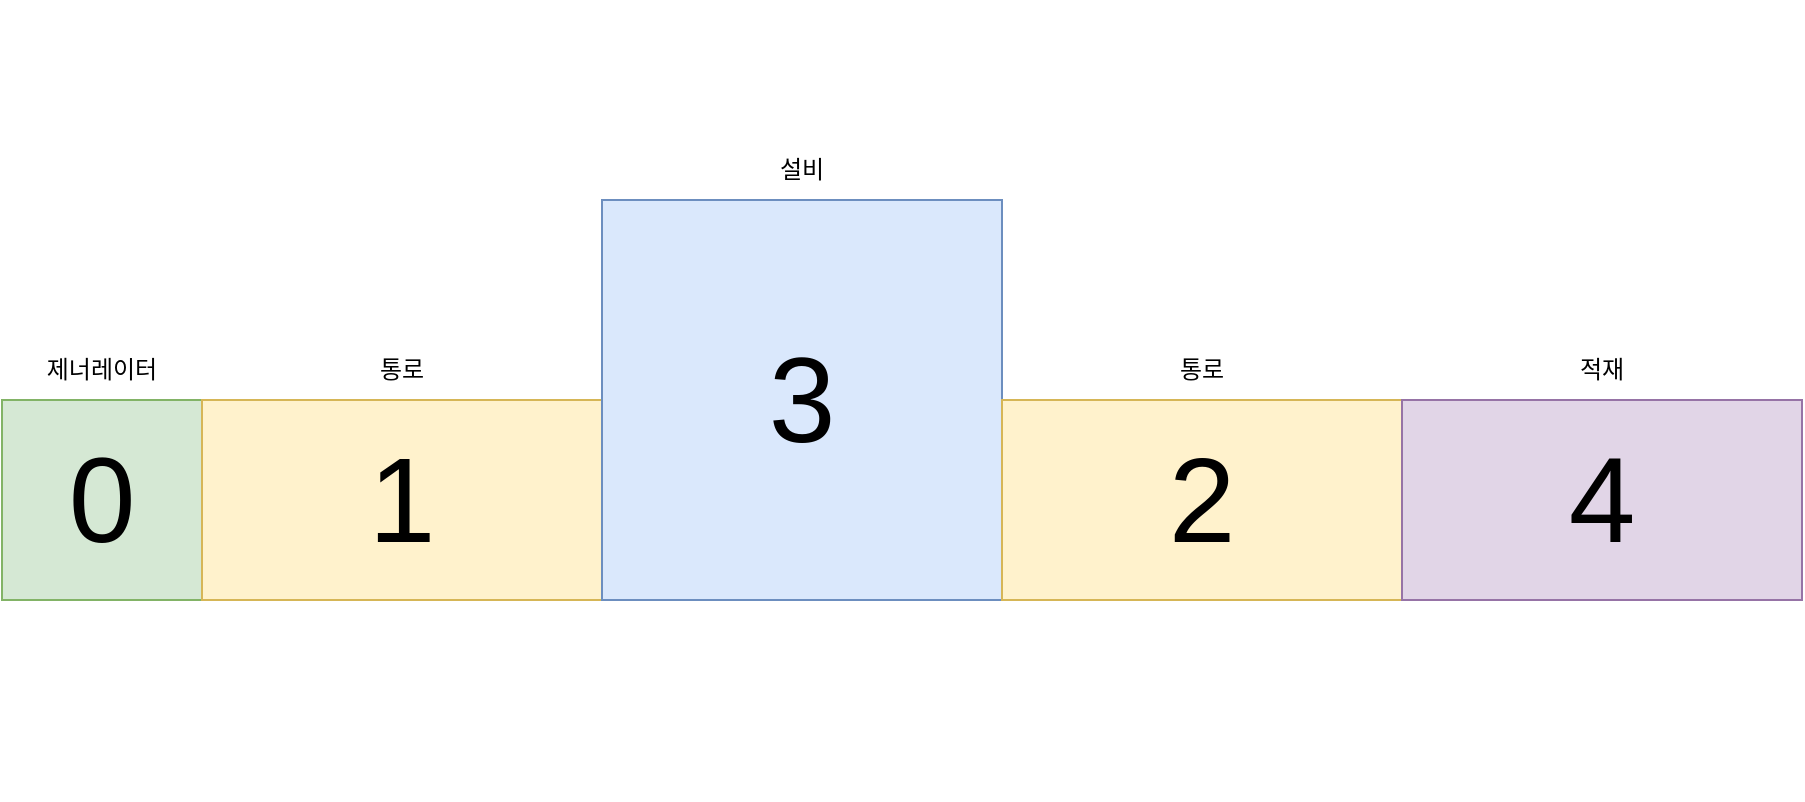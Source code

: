 <mxfile version="20.8.16" type="device" pages="4"><diagram name="시나리오 1" id="zqnjucpbwCsdEcKxgqk7"><mxGraphModel dx="906" dy="709" grid="1" gridSize="100" guides="1" tooltips="1" connect="1" arrows="1" fold="1" page="1" pageScale="1" pageWidth="100" pageHeight="100" math="0" shadow="0"><root><mxCell id="0"/><mxCell id="1" parent="0"/><mxCell id="xWFWsmz5lcAm75nF_Ml9-1" value="" style="rounded=0;whiteSpace=wrap;html=1;fillColor=#d5e8d4;strokeColor=#82b366;" parent="1" vertex="1"><mxGeometry x="300" y="300" width="100" height="100" as="geometry"/></mxCell><mxCell id="xWFWsmz5lcAm75nF_Ml9-2" value="제너레이터" style="text;strokeColor=none;fillColor=none;align=center;verticalAlign=middle;spacingLeft=4;spacingRight=4;overflow=hidden;points=[[0,0.5],[1,0.5]];portConstraint=eastwest;rotatable=0;whiteSpace=wrap;html=1;" parent="1" vertex="1"><mxGeometry x="315" y="270" width="70" height="30" as="geometry"/></mxCell><mxCell id="xWFWsmz5lcAm75nF_Ml9-3" value="통로" style="text;strokeColor=none;fillColor=none;align=center;verticalAlign=middle;spacingLeft=4;spacingRight=4;overflow=hidden;points=[[0,0.5],[1,0.5]];portConstraint=eastwest;rotatable=0;whiteSpace=wrap;html=1;" parent="1" vertex="1"><mxGeometry x="480" y="270" width="40" height="30" as="geometry"/></mxCell><mxCell id="xWFWsmz5lcAm75nF_Ml9-4" value="" style="rounded=0;whiteSpace=wrap;html=1;fillColor=#fff2cc;strokeColor=#d6b656;" parent="1" vertex="1"><mxGeometry x="400" y="300" width="200" height="100" as="geometry"/></mxCell><mxCell id="xWFWsmz5lcAm75nF_Ml9-5" value="" style="rounded=0;whiteSpace=wrap;html=1;fillColor=#dae8fc;strokeColor=#6c8ebf;" parent="1" vertex="1"><mxGeometry x="600" y="200" width="200" height="200" as="geometry"/></mxCell><mxCell id="xWFWsmz5lcAm75nF_Ml9-6" value="설비" style="text;strokeColor=none;fillColor=none;align=center;verticalAlign=middle;spacingLeft=4;spacingRight=4;overflow=hidden;points=[[0,0.5],[1,0.5]];portConstraint=eastwest;rotatable=0;whiteSpace=wrap;html=1;" parent="1" vertex="1"><mxGeometry x="680" y="170" width="40" height="30" as="geometry"/></mxCell><mxCell id="xWFWsmz5lcAm75nF_Ml9-7" value="통로" style="text;strokeColor=none;fillColor=none;align=center;verticalAlign=middle;spacingLeft=4;spacingRight=4;overflow=hidden;points=[[0,0.5],[1,0.5]];portConstraint=eastwest;rotatable=0;whiteSpace=wrap;html=1;" parent="1" vertex="1"><mxGeometry x="880" y="270" width="40" height="30" as="geometry"/></mxCell><mxCell id="xWFWsmz5lcAm75nF_Ml9-8" value="" style="rounded=0;whiteSpace=wrap;html=1;fillColor=#fff2cc;strokeColor=#d6b656;" parent="1" vertex="1"><mxGeometry x="800" y="300" width="200" height="100" as="geometry"/></mxCell><mxCell id="xWFWsmz5lcAm75nF_Ml9-9" value="" style="rounded=0;whiteSpace=wrap;html=1;fillColor=#e1d5e7;strokeColor=#9673a6;" parent="1" vertex="1"><mxGeometry x="1000" y="300" width="200" height="100" as="geometry"/></mxCell><mxCell id="xWFWsmz5lcAm75nF_Ml9-10" value="적재" style="text;strokeColor=none;fillColor=none;align=center;verticalAlign=middle;spacingLeft=4;spacingRight=4;overflow=hidden;points=[[0,0.5],[1,0.5]];portConstraint=eastwest;rotatable=0;whiteSpace=wrap;html=1;" parent="1" vertex="1"><mxGeometry x="1080" y="270" width="40" height="30" as="geometry"/></mxCell><mxCell id="xWFWsmz5lcAm75nF_Ml9-11" value="&lt;br&gt;" style="text;strokeColor=none;fillColor=none;align=center;verticalAlign=middle;spacingLeft=4;spacingRight=4;overflow=hidden;points=[[0,0.5],[1,0.5]];portConstraint=eastwest;rotatable=0;whiteSpace=wrap;html=1;" parent="1" vertex="1"><mxGeometry x="680" y="400" width="40" height="100" as="geometry"/></mxCell><mxCell id="oZj4EFl-7W7DU4cZQfnk-1" value="&lt;br&gt;" style="text;strokeColor=none;fillColor=none;align=center;verticalAlign=middle;spacingLeft=4;spacingRight=4;overflow=hidden;points=[[0,0.5],[1,0.5]];portConstraint=eastwest;rotatable=0;whiteSpace=wrap;html=1;" parent="1" vertex="1"><mxGeometry x="680" y="100" width="40" height="100" as="geometry"/></mxCell><mxCell id="hFHLakBg6RQfEWodiAek-1" value="&lt;font style=&quot;font-size: 60px;&quot;&gt;0&lt;/font&gt;" style="text;strokeColor=none;fillColor=none;align=center;verticalAlign=middle;spacingLeft=4;spacingRight=4;overflow=hidden;points=[[0,0.5],[1,0.5]];portConstraint=eastwest;rotatable=0;whiteSpace=wrap;html=1;" parent="1" vertex="1"><mxGeometry x="300" y="300" width="100" height="100" as="geometry"/></mxCell><mxCell id="hFHLakBg6RQfEWodiAek-2" value="&lt;font style=&quot;font-size: 60px;&quot;&gt;1&lt;/font&gt;" style="text;strokeColor=none;fillColor=none;align=center;verticalAlign=middle;spacingLeft=4;spacingRight=4;overflow=hidden;points=[[0,0.5],[1,0.5]];portConstraint=eastwest;rotatable=0;whiteSpace=wrap;html=1;fontSize=60;" parent="1" vertex="1"><mxGeometry x="450" y="300" width="100" height="100" as="geometry"/></mxCell><mxCell id="hFHLakBg6RQfEWodiAek-3" value="&lt;font style=&quot;font-size: 60px;&quot;&gt;3&lt;/font&gt;" style="text;strokeColor=none;fillColor=none;align=center;verticalAlign=middle;spacingLeft=4;spacingRight=4;overflow=hidden;points=[[0,0.5],[1,0.5]];portConstraint=eastwest;rotatable=0;whiteSpace=wrap;html=1;fontSize=60;" parent="1" vertex="1"><mxGeometry x="650" y="250" width="100" height="100" as="geometry"/></mxCell><mxCell id="hFHLakBg6RQfEWodiAek-4" value="&lt;font style=&quot;font-size: 60px;&quot;&gt;2&lt;/font&gt;" style="text;strokeColor=none;fillColor=none;align=center;verticalAlign=middle;spacingLeft=4;spacingRight=4;overflow=hidden;points=[[0,0.5],[1,0.5]];portConstraint=eastwest;rotatable=0;whiteSpace=wrap;html=1;fontSize=60;" parent="1" vertex="1"><mxGeometry x="850" y="300" width="100" height="100" as="geometry"/></mxCell><mxCell id="hFHLakBg6RQfEWodiAek-5" value="&lt;font style=&quot;font-size: 60px;&quot;&gt;4&lt;/font&gt;" style="text;strokeColor=none;fillColor=none;align=center;verticalAlign=middle;spacingLeft=4;spacingRight=4;overflow=hidden;points=[[0,0.5],[1,0.5]];portConstraint=eastwest;rotatable=0;whiteSpace=wrap;html=1;fontSize=60;" parent="1" vertex="1"><mxGeometry x="1050" y="300" width="100" height="100" as="geometry"/></mxCell></root></mxGraphModel></diagram><diagram id="kBPcocDbtIenPqgz9i6c" name="시나리오 2"><mxGraphModel dx="2010" dy="1562" grid="1" gridSize="100" guides="1" tooltips="1" connect="1" arrows="1" fold="1" page="1" pageScale="1" pageWidth="100" pageHeight="100" math="0" shadow="0"><root><mxCell id="0"/><mxCell id="1" parent="0"/><mxCell id="lFty6xZwYxwNSsNHaj0a-14" value="" style="rounded=0;whiteSpace=wrap;html=1;fillColor=#d5e8d4;strokeColor=#82b366;" parent="1" vertex="1"><mxGeometry x="800" y="-100" width="100" height="100" as="geometry"/></mxCell><mxCell id="lFty6xZwYxwNSsNHaj0a-12" value="" style="rounded=0;whiteSpace=wrap;html=1;fillColor=#fff2cc;strokeColor=#d6b656;direction=south;" parent="1" vertex="1"><mxGeometry x="800" width="100" height="200" as="geometry"/></mxCell><mxCell id="A8YGGYc8mzSqPUcCtCq6-1" value="" style="rounded=0;whiteSpace=wrap;html=1;fillColor=#d5e8d4;strokeColor=#82b366;" parent="1" vertex="1"><mxGeometry y="200" width="100" height="100" as="geometry"/></mxCell><mxCell id="A8YGGYc8mzSqPUcCtCq6-2" value="제너레이터" style="text;strokeColor=none;fillColor=none;align=center;verticalAlign=middle;spacingLeft=4;spacingRight=4;overflow=hidden;points=[[0,0.5],[1,0.5]];portConstraint=eastwest;rotatable=0;whiteSpace=wrap;html=1;" parent="1" vertex="1"><mxGeometry x="15" y="170" width="70" height="30" as="geometry"/></mxCell><mxCell id="FQENVZuHbtX4jusRQfxs-1" value="통로" style="text;strokeColor=none;fillColor=none;align=center;verticalAlign=middle;spacingLeft=4;spacingRight=4;overflow=hidden;points=[[0,0.5],[1,0.5]];portConstraint=eastwest;rotatable=0;whiteSpace=wrap;html=1;" parent="1" vertex="1"><mxGeometry x="180" y="170" width="40" height="30" as="geometry"/></mxCell><mxCell id="r3GPd5p2Oee8-sycLiug-1" value="" style="rounded=0;whiteSpace=wrap;html=1;fillColor=#dae8fc;strokeColor=#6c8ebf;" parent="1" vertex="1"><mxGeometry x="300" y="200" width="200" height="300" as="geometry"/></mxCell><mxCell id="r3GPd5p2Oee8-sycLiug-2" value="설비" style="text;strokeColor=none;fillColor=none;align=center;verticalAlign=middle;spacingLeft=4;spacingRight=4;overflow=hidden;points=[[0,0.5],[1,0.5]];portConstraint=eastwest;rotatable=0;whiteSpace=wrap;html=1;" parent="1" vertex="1"><mxGeometry x="380" y="170" width="40" height="30" as="geometry"/></mxCell><mxCell id="2ceXZ5R0fd3Y3kbyGgsx-1" value="" style="rounded=0;whiteSpace=wrap;html=1;fillColor=#fff2cc;strokeColor=#d6b656;" parent="1" vertex="1"><mxGeometry x="100" y="200" width="200" height="100" as="geometry"/></mxCell><mxCell id="lFty6xZwYxwNSsNHaj0a-1" value="" style="rounded=0;whiteSpace=wrap;html=1;fillColor=#d5e8d4;strokeColor=#82b366;" parent="1" vertex="1"><mxGeometry y="400" width="100" height="100" as="geometry"/></mxCell><mxCell id="lFty6xZwYxwNSsNHaj0a-2" value="제너레이터" style="text;strokeColor=none;fillColor=none;align=center;verticalAlign=middle;spacingLeft=4;spacingRight=4;overflow=hidden;points=[[0,0.5],[1,0.5]];portConstraint=eastwest;rotatable=0;whiteSpace=wrap;html=1;" parent="1" vertex="1"><mxGeometry x="15" y="370" width="70" height="30" as="geometry"/></mxCell><mxCell id="lFty6xZwYxwNSsNHaj0a-3" value="통로" style="text;strokeColor=none;fillColor=none;align=center;verticalAlign=middle;spacingLeft=4;spacingRight=4;overflow=hidden;points=[[0,0.5],[1,0.5]];portConstraint=eastwest;rotatable=0;whiteSpace=wrap;html=1;" parent="1" vertex="1"><mxGeometry x="180" y="370" width="40" height="30" as="geometry"/></mxCell><mxCell id="lFty6xZwYxwNSsNHaj0a-4" value="" style="rounded=0;whiteSpace=wrap;html=1;fillColor=#fff2cc;strokeColor=#d6b656;" parent="1" vertex="1"><mxGeometry x="100" y="400" width="200" height="100" as="geometry"/></mxCell><mxCell id="lFty6xZwYxwNSsNHaj0a-7" value="통로" style="text;strokeColor=none;fillColor=none;align=center;verticalAlign=middle;spacingLeft=4;spacingRight=4;overflow=hidden;points=[[0,0.5],[1,0.5]];portConstraint=eastwest;rotatable=0;whiteSpace=wrap;html=1;" parent="1" vertex="1"><mxGeometry x="580" y="270" width="40" height="30" as="geometry"/></mxCell><mxCell id="lFty6xZwYxwNSsNHaj0a-8" value="" style="rounded=0;whiteSpace=wrap;html=1;fillColor=#fff2cc;strokeColor=#d6b656;" parent="1" vertex="1"><mxGeometry x="500" y="300" width="200" height="100" as="geometry"/></mxCell><mxCell id="lFty6xZwYxwNSsNHaj0a-9" value="" style="rounded=0;whiteSpace=wrap;html=1;fillColor=#dae8fc;strokeColor=#6c8ebf;" parent="1" vertex="1"><mxGeometry x="700" y="200" width="200" height="300" as="geometry"/></mxCell><mxCell id="lFty6xZwYxwNSsNHaj0a-10" value="설비" style="text;strokeColor=none;fillColor=none;align=center;verticalAlign=middle;spacingLeft=4;spacingRight=4;overflow=hidden;points=[[0,0.5],[1,0.5]];portConstraint=eastwest;rotatable=0;whiteSpace=wrap;html=1;" parent="1" vertex="1"><mxGeometry x="780" y="170" width="40" height="30" as="geometry"/></mxCell><mxCell id="lFty6xZwYxwNSsNHaj0a-13" value="통로" style="text;strokeColor=none;fillColor=none;align=center;verticalAlign=middle;spacingLeft=4;spacingRight=4;overflow=hidden;points=[[0,0.5],[1,0.5]];portConstraint=eastwest;rotatable=0;whiteSpace=wrap;html=1;" parent="1" vertex="1"><mxGeometry x="830" y="-30" width="40" height="30" as="geometry"/></mxCell><mxCell id="lFty6xZwYxwNSsNHaj0a-15" value="제너레이터" style="text;strokeColor=none;fillColor=none;align=center;verticalAlign=middle;spacingLeft=4;spacingRight=4;overflow=hidden;points=[[0,0.5],[1,0.5]];portConstraint=eastwest;rotatable=0;whiteSpace=wrap;html=1;" parent="1" vertex="1"><mxGeometry x="815" y="-130" width="70" height="30" as="geometry"/></mxCell><mxCell id="lFty6xZwYxwNSsNHaj0a-16" value="통로" style="text;strokeColor=none;fillColor=none;align=center;verticalAlign=middle;spacingLeft=4;spacingRight=4;overflow=hidden;points=[[0,0.5],[1,0.5]];portConstraint=eastwest;rotatable=0;whiteSpace=wrap;html=1;" parent="1" vertex="1"><mxGeometry x="980" y="170" width="40" height="30" as="geometry"/></mxCell><mxCell id="lFty6xZwYxwNSsNHaj0a-17" value="" style="rounded=0;whiteSpace=wrap;html=1;fillColor=#fff2cc;strokeColor=#d6b656;" parent="1" vertex="1"><mxGeometry x="900" y="200" width="200" height="100" as="geometry"/></mxCell><mxCell id="lFty6xZwYxwNSsNHaj0a-18" value="통로" style="text;strokeColor=none;fillColor=none;align=center;verticalAlign=middle;spacingLeft=4;spacingRight=4;overflow=hidden;points=[[0,0.5],[1,0.5]];portConstraint=eastwest;rotatable=0;whiteSpace=wrap;html=1;" parent="1" vertex="1"><mxGeometry x="980" y="370" width="40" height="30" as="geometry"/></mxCell><mxCell id="lFty6xZwYxwNSsNHaj0a-19" value="" style="rounded=0;whiteSpace=wrap;html=1;fillColor=#fff2cc;strokeColor=#d6b656;" parent="1" vertex="1"><mxGeometry x="900" y="400" width="200" height="100" as="geometry"/></mxCell><mxCell id="lFty6xZwYxwNSsNHaj0a-20" value="" style="rounded=0;whiteSpace=wrap;html=1;fillColor=#e1d5e7;strokeColor=#9673a6;" parent="1" vertex="1"><mxGeometry x="1100" y="100" width="200" height="200" as="geometry"/></mxCell><mxCell id="lFty6xZwYxwNSsNHaj0a-21" value="적재" style="text;strokeColor=none;fillColor=none;align=center;verticalAlign=middle;spacingLeft=4;spacingRight=4;overflow=hidden;points=[[0,0.5],[1,0.5]];portConstraint=eastwest;rotatable=0;whiteSpace=wrap;html=1;" parent="1" vertex="1"><mxGeometry x="1180" y="70" width="40" height="30" as="geometry"/></mxCell><mxCell id="lFty6xZwYxwNSsNHaj0a-22" value="" style="rounded=0;whiteSpace=wrap;html=1;fillColor=#e1d5e7;strokeColor=#9673a6;" parent="1" vertex="1"><mxGeometry x="1100" y="400" width="200" height="200" as="geometry"/></mxCell><mxCell id="lFty6xZwYxwNSsNHaj0a-23" value="적재" style="text;strokeColor=none;fillColor=none;align=center;verticalAlign=middle;spacingLeft=4;spacingRight=4;overflow=hidden;points=[[0,0.5],[1,0.5]];portConstraint=eastwest;rotatable=0;whiteSpace=wrap;html=1;" parent="1" vertex="1"><mxGeometry x="1180" y="370" width="40" height="30" as="geometry"/></mxCell><mxCell id="CqZhSJed8Ar8nqKac56l-1" value="&lt;br&gt;" style="text;strokeColor=none;fillColor=none;align=center;verticalAlign=middle;spacingLeft=4;spacingRight=4;overflow=hidden;points=[[0,0.5],[1,0.5]];portConstraint=eastwest;rotatable=0;whiteSpace=wrap;html=1;" parent="1" vertex="1"><mxGeometry x="830" y="-200" width="40" height="100" as="geometry"/></mxCell><mxCell id="dNvgAUONgMf5tneBcJsx-1" value="&lt;font style=&quot;font-size: 60px;&quot;&gt;0&lt;/font&gt;" style="text;strokeColor=none;fillColor=none;align=center;verticalAlign=middle;spacingLeft=4;spacingRight=4;overflow=hidden;points=[[0,0.5],[1,0.5]];portConstraint=eastwest;rotatable=0;whiteSpace=wrap;html=1;fontSize=60;" parent="1" vertex="1"><mxGeometry y="200" width="100" height="100" as="geometry"/></mxCell><mxCell id="dNvgAUONgMf5tneBcJsx-2" value="&lt;font style=&quot;font-size: 60px;&quot;&gt;3&lt;/font&gt;" style="text;strokeColor=none;fillColor=none;align=center;verticalAlign=middle;spacingLeft=4;spacingRight=4;overflow=hidden;points=[[0,0.5],[1,0.5]];portConstraint=eastwest;rotatable=0;whiteSpace=wrap;html=1;fontSize=60;" parent="1" vertex="1"><mxGeometry x="150" y="200" width="100" height="100" as="geometry"/></mxCell><mxCell id="dNvgAUONgMf5tneBcJsx-3" value="&lt;font style=&quot;font-size: 60px;&quot;&gt;1&lt;/font&gt;" style="text;strokeColor=none;fillColor=none;align=center;verticalAlign=middle;spacingLeft=4;spacingRight=4;overflow=hidden;points=[[0,0.5],[1,0.5]];portConstraint=eastwest;rotatable=0;whiteSpace=wrap;html=1;fontSize=60;" parent="1" vertex="1"><mxGeometry y="400" width="100" height="100" as="geometry"/></mxCell><mxCell id="dNvgAUONgMf5tneBcJsx-4" value="&lt;font style=&quot;font-size: 60px;&quot;&gt;9&lt;/font&gt;" style="text;strokeColor=none;fillColor=none;align=center;verticalAlign=middle;spacingLeft=4;spacingRight=4;overflow=hidden;points=[[0,0.5],[1,0.5]];portConstraint=eastwest;rotatable=0;whiteSpace=wrap;html=1;fontSize=60;" parent="1" vertex="1"><mxGeometry x="350" y="300" width="100" height="100" as="geometry"/></mxCell><mxCell id="dNvgAUONgMf5tneBcJsx-5" value="&lt;font style=&quot;font-size: 60px;&quot;&gt;11&lt;/font&gt;" style="text;strokeColor=none;fillColor=none;align=center;verticalAlign=middle;spacingLeft=4;spacingRight=4;overflow=hidden;points=[[0,0.5],[1,0.5]];portConstraint=eastwest;rotatable=0;whiteSpace=wrap;html=1;fontSize=60;" parent="1" vertex="1"><mxGeometry x="1150" y="150" width="100" height="100" as="geometry"/></mxCell><mxCell id="dNvgAUONgMf5tneBcJsx-6" value="&lt;font style=&quot;font-size: 60px;&quot;&gt;4&lt;/font&gt;" style="text;strokeColor=none;fillColor=none;align=center;verticalAlign=middle;spacingLeft=4;spacingRight=4;overflow=hidden;points=[[0,0.5],[1,0.5]];portConstraint=eastwest;rotatable=0;whiteSpace=wrap;html=1;fontSize=60;" parent="1" vertex="1"><mxGeometry x="150" y="400" width="100" height="100" as="geometry"/></mxCell><mxCell id="dNvgAUONgMf5tneBcJsx-7" value="&lt;font style=&quot;font-size: 60px;&quot;&gt;10&lt;/font&gt;" style="text;strokeColor=none;fillColor=none;align=center;verticalAlign=middle;spacingLeft=4;spacingRight=4;overflow=hidden;points=[[0,0.5],[1,0.5]];portConstraint=eastwest;rotatable=0;whiteSpace=wrap;html=1;fontSize=60;" parent="1" vertex="1"><mxGeometry x="750" y="300" width="100" height="100" as="geometry"/></mxCell><mxCell id="dNvgAUONgMf5tneBcJsx-8" value="&lt;font style=&quot;font-size: 60px;&quot;&gt;12&lt;/font&gt;" style="text;strokeColor=none;fillColor=none;align=center;verticalAlign=middle;spacingLeft=4;spacingRight=4;overflow=hidden;points=[[0,0.5],[1,0.5]];portConstraint=eastwest;rotatable=0;whiteSpace=wrap;html=1;fontSize=60;" parent="1" vertex="1"><mxGeometry x="1150" y="450" width="100" height="100" as="geometry"/></mxCell><mxCell id="dNvgAUONgMf5tneBcJsx-9" value="&lt;font style=&quot;font-size: 60px;&quot;&gt;5&lt;/font&gt;" style="text;strokeColor=none;fillColor=none;align=center;verticalAlign=middle;spacingLeft=4;spacingRight=4;overflow=hidden;points=[[0,0.5],[1,0.5]];portConstraint=eastwest;rotatable=0;whiteSpace=wrap;html=1;fontSize=60;" parent="1" vertex="1"><mxGeometry x="550" y="300" width="100" height="100" as="geometry"/></mxCell><mxCell id="dNvgAUONgMf5tneBcJsx-10" value="&lt;font style=&quot;font-size: 60px;&quot;&gt;2&lt;/font&gt;" style="text;strokeColor=none;fillColor=none;align=center;verticalAlign=middle;spacingLeft=4;spacingRight=4;overflow=hidden;points=[[0,0.5],[1,0.5]];portConstraint=eastwest;rotatable=0;whiteSpace=wrap;html=1;fontSize=60;" parent="1" vertex="1"><mxGeometry x="800" y="-100" width="100" height="100" as="geometry"/></mxCell><mxCell id="dNvgAUONgMf5tneBcJsx-12" value="&lt;font style=&quot;font-size: 60px;&quot;&gt;6&lt;/font&gt;" style="text;strokeColor=none;fillColor=none;align=center;verticalAlign=middle;spacingLeft=4;spacingRight=4;overflow=hidden;points=[[0,0.5],[1,0.5]];portConstraint=eastwest;rotatable=0;whiteSpace=wrap;html=1;fontSize=60;" parent="1" vertex="1"><mxGeometry x="800" y="50" width="100" height="100" as="geometry"/></mxCell><mxCell id="dNvgAUONgMf5tneBcJsx-13" value="&lt;font style=&quot;font-size: 60px;&quot;&gt;7&lt;/font&gt;" style="text;strokeColor=none;fillColor=none;align=center;verticalAlign=middle;spacingLeft=4;spacingRight=4;overflow=hidden;points=[[0,0.5],[1,0.5]];portConstraint=eastwest;rotatable=0;whiteSpace=wrap;html=1;fontSize=60;" parent="1" vertex="1"><mxGeometry x="950" y="200" width="100" height="100" as="geometry"/></mxCell><mxCell id="dNvgAUONgMf5tneBcJsx-14" value="&lt;font style=&quot;font-size: 60px;&quot;&gt;8&lt;/font&gt;" style="text;strokeColor=none;fillColor=none;align=center;verticalAlign=middle;spacingLeft=4;spacingRight=4;overflow=hidden;points=[[0,0.5],[1,0.5]];portConstraint=eastwest;rotatable=0;whiteSpace=wrap;html=1;fontSize=60;" parent="1" vertex="1"><mxGeometry x="950" y="400" width="100" height="100" as="geometry"/></mxCell></root></mxGraphModel></diagram><diagram id="3XOh4APEx7-n1lU0kktC" name="시나리오 3"><mxGraphModel dx="606" dy="309" grid="1" gridSize="100" guides="1" tooltips="1" connect="1" arrows="1" fold="1" page="1" pageScale="1" pageWidth="100" pageHeight="100" math="0" shadow="0"><root><mxCell id="0"/><mxCell id="1" parent="0"/><mxCell id="IMSKfzJ9zqr9Uoeze5b5-2" value="" style="rounded=0;whiteSpace=wrap;html=1;fillColor=#fff2cc;strokeColor=#d6b656;" parent="1" vertex="1"><mxGeometry x="1100" y="800" width="200" height="100" as="geometry"/></mxCell><mxCell id="IMSKfzJ9zqr9Uoeze5b5-6" value="" style="rounded=0;whiteSpace=wrap;html=1;fillColor=#fff2cc;strokeColor=#d6b656;" parent="1" vertex="1"><mxGeometry x="1500" y="800" width="200" height="100" as="geometry"/></mxCell><mxCell id="IMSKfzJ9zqr9Uoeze5b5-4" value="" style="rounded=0;whiteSpace=wrap;html=1;fillColor=#fff2cc;strokeColor=#d6b656;" parent="1" vertex="1"><mxGeometry x="1300" y="800" width="200" height="100" as="geometry"/></mxCell><mxCell id="2iSO0OfVt7Crt1nW54Ue-1" value="" style="rounded=0;whiteSpace=wrap;html=1;fillColor=#d5e8d4;strokeColor=#82b366;" parent="1" vertex="1"><mxGeometry x="600" y="600" width="100" height="100" as="geometry"/></mxCell><mxCell id="2iSO0OfVt7Crt1nW54Ue-2" value="제너레이터" style="text;strokeColor=none;fillColor=none;align=center;verticalAlign=middle;spacingLeft=4;spacingRight=4;overflow=hidden;points=[[0,0.5],[1,0.5]];portConstraint=eastwest;rotatable=0;whiteSpace=wrap;html=1;" parent="1" vertex="1"><mxGeometry x="615" y="570" width="70" height="30" as="geometry"/></mxCell><mxCell id="2iSO0OfVt7Crt1nW54Ue-3" value="통로" style="text;strokeColor=none;fillColor=none;align=center;verticalAlign=middle;spacingLeft=4;spacingRight=4;overflow=hidden;points=[[0,0.5],[1,0.5]];portConstraint=eastwest;rotatable=0;whiteSpace=wrap;html=1;" parent="1" vertex="1"><mxGeometry x="780" y="570" width="40" height="30" as="geometry"/></mxCell><mxCell id="2iSO0OfVt7Crt1nW54Ue-4" value="" style="rounded=0;whiteSpace=wrap;html=1;fillColor=#fff2cc;strokeColor=#d6b656;" parent="1" vertex="1"><mxGeometry x="700" y="600" width="200" height="100" as="geometry"/></mxCell><mxCell id="2iSO0OfVt7Crt1nW54Ue-5" value="" style="rounded=0;whiteSpace=wrap;html=1;fillColor=#d5e8d4;strokeColor=#82b366;" parent="1" vertex="1"><mxGeometry x="600" y="800" width="100" height="100" as="geometry"/></mxCell><mxCell id="2iSO0OfVt7Crt1nW54Ue-6" value="제너레이터" style="text;strokeColor=none;fillColor=none;align=center;verticalAlign=middle;spacingLeft=4;spacingRight=4;overflow=hidden;points=[[0,0.5],[1,0.5]];portConstraint=eastwest;rotatable=0;whiteSpace=wrap;html=1;" parent="1" vertex="1"><mxGeometry x="615" y="770" width="70" height="30" as="geometry"/></mxCell><mxCell id="2iSO0OfVt7Crt1nW54Ue-7" value="통로" style="text;strokeColor=none;fillColor=none;align=center;verticalAlign=middle;spacingLeft=4;spacingRight=4;overflow=hidden;points=[[0,0.5],[1,0.5]];portConstraint=eastwest;rotatable=0;whiteSpace=wrap;html=1;" parent="1" vertex="1"><mxGeometry x="780" y="770" width="40" height="30" as="geometry"/></mxCell><mxCell id="2iSO0OfVt7Crt1nW54Ue-8" value="" style="rounded=0;whiteSpace=wrap;html=1;fillColor=#fff2cc;strokeColor=#d6b656;" parent="1" vertex="1"><mxGeometry x="700" y="800" width="200" height="100" as="geometry"/></mxCell><mxCell id="2iSO0OfVt7Crt1nW54Ue-9" value="" style="rounded=0;whiteSpace=wrap;html=1;fillColor=#d5e8d4;strokeColor=#82b366;" parent="1" vertex="1"><mxGeometry x="600" y="1000" width="100" height="100" as="geometry"/></mxCell><mxCell id="2iSO0OfVt7Crt1nW54Ue-10" value="제너레이터" style="text;strokeColor=none;fillColor=none;align=center;verticalAlign=middle;spacingLeft=4;spacingRight=4;overflow=hidden;points=[[0,0.5],[1,0.5]];portConstraint=eastwest;rotatable=0;whiteSpace=wrap;html=1;" parent="1" vertex="1"><mxGeometry x="615" y="970" width="70" height="30" as="geometry"/></mxCell><mxCell id="2iSO0OfVt7Crt1nW54Ue-11" value="통로" style="text;strokeColor=none;fillColor=none;align=center;verticalAlign=middle;spacingLeft=4;spacingRight=4;overflow=hidden;points=[[0,0.5],[1,0.5]];portConstraint=eastwest;rotatable=0;whiteSpace=wrap;html=1;" parent="1" vertex="1"><mxGeometry x="780" y="970" width="40" height="30" as="geometry"/></mxCell><mxCell id="2iSO0OfVt7Crt1nW54Ue-12" value="" style="rounded=0;whiteSpace=wrap;html=1;fillColor=#fff2cc;strokeColor=#d6b656;" parent="1" vertex="1"><mxGeometry x="700" y="1000" width="200" height="100" as="geometry"/></mxCell><mxCell id="2iSO0OfVt7Crt1nW54Ue-13" value="" style="rounded=0;whiteSpace=wrap;html=1;fillColor=#d5e8d4;strokeColor=#82b366;" parent="1" vertex="1"><mxGeometry x="600" y="1200" width="100" height="100" as="geometry"/></mxCell><mxCell id="2iSO0OfVt7Crt1nW54Ue-14" value="제너레이터" style="text;strokeColor=none;fillColor=none;align=center;verticalAlign=middle;spacingLeft=4;spacingRight=4;overflow=hidden;points=[[0,0.5],[1,0.5]];portConstraint=eastwest;rotatable=0;whiteSpace=wrap;html=1;" parent="1" vertex="1"><mxGeometry x="615" y="1170" width="70" height="30" as="geometry"/></mxCell><mxCell id="2iSO0OfVt7Crt1nW54Ue-15" value="통로" style="text;strokeColor=none;fillColor=none;align=center;verticalAlign=middle;spacingLeft=4;spacingRight=4;overflow=hidden;points=[[0,0.5],[1,0.5]];portConstraint=eastwest;rotatable=0;whiteSpace=wrap;html=1;" parent="1" vertex="1"><mxGeometry x="780" y="1170" width="40" height="30" as="geometry"/></mxCell><mxCell id="2iSO0OfVt7Crt1nW54Ue-16" value="" style="rounded=0;whiteSpace=wrap;html=1;fillColor=#fff2cc;strokeColor=#d6b656;" parent="1" vertex="1"><mxGeometry x="700" y="1200" width="200" height="100" as="geometry"/></mxCell><mxCell id="2iSO0OfVt7Crt1nW54Ue-17" value="" style="rounded=0;whiteSpace=wrap;html=1;fillColor=#fff2cc;strokeColor=#d6b656;direction=south;" parent="1" vertex="1"><mxGeometry x="900" y="600" width="100" height="200" as="geometry"/></mxCell><mxCell id="2iSO0OfVt7Crt1nW54Ue-18" value="통로" style="text;strokeColor=none;fillColor=none;align=center;verticalAlign=middle;spacingLeft=4;spacingRight=4;overflow=hidden;points=[[0,0.5],[1,0.5]];portConstraint=eastwest;rotatable=0;whiteSpace=wrap;html=1;" parent="1" vertex="1"><mxGeometry x="930" y="570" width="40" height="30" as="geometry"/></mxCell><mxCell id="2iSO0OfVt7Crt1nW54Ue-19" value="" style="rounded=0;whiteSpace=wrap;html=1;fillColor=#fff2cc;strokeColor=#d6b656;direction=south;" parent="1" vertex="1"><mxGeometry x="900" y="1100" width="100" height="200" as="geometry"/></mxCell><mxCell id="2iSO0OfVt7Crt1nW54Ue-20" value="통로" style="text;strokeColor=none;fillColor=none;align=center;verticalAlign=middle;spacingLeft=4;spacingRight=4;overflow=hidden;points=[[0,0.5],[1,0.5]];portConstraint=eastwest;rotatable=0;whiteSpace=wrap;html=1;" parent="1" vertex="1"><mxGeometry x="930" y="1070" width="40" height="30" as="geometry"/></mxCell><mxCell id="2iSO0OfVt7Crt1nW54Ue-24" value="통로" style="text;strokeColor=none;fillColor=none;align=center;verticalAlign=middle;spacingLeft=4;spacingRight=4;overflow=hidden;points=[[0,0.5],[1,0.5]];portConstraint=eastwest;rotatable=0;whiteSpace=wrap;html=1;" parent="1" vertex="1"><mxGeometry x="1180" y="970" width="40" height="30" as="geometry"/></mxCell><mxCell id="2iSO0OfVt7Crt1nW54Ue-25" value="" style="rounded=0;whiteSpace=wrap;html=1;fillColor=#fff2cc;strokeColor=#d6b656;" parent="1" vertex="1"><mxGeometry x="1100" y="1000" width="200" height="100" as="geometry"/></mxCell><mxCell id="2iSO0OfVt7Crt1nW54Ue-26" value="" style="rounded=0;whiteSpace=wrap;html=1;fillColor=#dae8fc;strokeColor=#6c8ebf;" parent="1" vertex="1"><mxGeometry x="1300" y="1000" width="200" height="300" as="geometry"/></mxCell><mxCell id="2iSO0OfVt7Crt1nW54Ue-27" value="설비" style="text;strokeColor=none;fillColor=none;align=center;verticalAlign=middle;spacingLeft=4;spacingRight=4;overflow=hidden;points=[[0,0.5],[1,0.5]];portConstraint=eastwest;rotatable=0;whiteSpace=wrap;html=1;" parent="1" vertex="1"><mxGeometry x="1380" y="970" width="40" height="30" as="geometry"/></mxCell><mxCell id="2iSO0OfVt7Crt1nW54Ue-28" value="" style="rounded=0;whiteSpace=wrap;html=1;fillColor=#fff2cc;strokeColor=#d6b656;direction=south;" parent="1" vertex="1"><mxGeometry x="1300" y="1300" width="100" height="200" as="geometry"/></mxCell><mxCell id="2iSO0OfVt7Crt1nW54Ue-29" value="통로" style="text;strokeColor=none;fillColor=none;align=center;verticalAlign=middle;spacingLeft=4;spacingRight=4;overflow=hidden;points=[[0,0.5],[1,0.5]];portConstraint=eastwest;rotatable=0;whiteSpace=wrap;html=1;" parent="1" vertex="1"><mxGeometry x="1330" y="1270" width="40" height="30" as="geometry"/></mxCell><mxCell id="2iSO0OfVt7Crt1nW54Ue-33" value="통로" style="text;strokeColor=none;fillColor=none;align=center;verticalAlign=middle;spacingLeft=4;spacingRight=4;overflow=hidden;points=[[0,0.5],[1,0.5]];portConstraint=eastwest;rotatable=0;whiteSpace=wrap;html=1;" parent="1" vertex="1"><mxGeometry x="1280" y="1470" width="40" height="30" as="geometry"/></mxCell><mxCell id="2iSO0OfVt7Crt1nW54Ue-34" value="" style="rounded=0;whiteSpace=wrap;html=1;fillColor=#fff2cc;strokeColor=#d6b656;" parent="1" vertex="1"><mxGeometry x="1200" y="1500" width="200" height="100" as="geometry"/></mxCell><mxCell id="2iSO0OfVt7Crt1nW54Ue-35" value="" style="rounded=0;whiteSpace=wrap;html=1;fillColor=#d5e8d4;strokeColor=#82b366;" parent="1" vertex="1"><mxGeometry x="700" y="1500" width="100" height="100" as="geometry"/></mxCell><mxCell id="2iSO0OfVt7Crt1nW54Ue-36" value="제너레이터" style="text;strokeColor=none;fillColor=none;align=center;verticalAlign=middle;spacingLeft=4;spacingRight=4;overflow=hidden;points=[[0,0.5],[1,0.5]];portConstraint=eastwest;rotatable=0;whiteSpace=wrap;html=1;" parent="1" vertex="1"><mxGeometry x="715" y="1470" width="70" height="30" as="geometry"/></mxCell><mxCell id="2iSO0OfVt7Crt1nW54Ue-37" value="통로" style="text;strokeColor=none;fillColor=none;align=center;verticalAlign=middle;spacingLeft=4;spacingRight=4;overflow=hidden;points=[[0,0.5],[1,0.5]];portConstraint=eastwest;rotatable=0;whiteSpace=wrap;html=1;" parent="1" vertex="1"><mxGeometry x="880" y="1470" width="40" height="30" as="geometry"/></mxCell><mxCell id="2iSO0OfVt7Crt1nW54Ue-38" value="" style="rounded=0;whiteSpace=wrap;html=1;fillColor=#fff2cc;strokeColor=#d6b656;" parent="1" vertex="1"><mxGeometry x="800" y="1500" width="200" height="100" as="geometry"/></mxCell><mxCell id="2iSO0OfVt7Crt1nW54Ue-41" value="통로" style="text;strokeColor=none;fillColor=none;align=center;verticalAlign=middle;spacingLeft=4;spacingRight=4;overflow=hidden;points=[[0,0.5],[1,0.5]];portConstraint=eastwest;rotatable=0;whiteSpace=wrap;html=1;" parent="1" vertex="1"><mxGeometry x="1580" y="970" width="40" height="30" as="geometry"/></mxCell><mxCell id="2iSO0OfVt7Crt1nW54Ue-42" value="" style="rounded=0;whiteSpace=wrap;html=1;fillColor=#fff2cc;strokeColor=#d6b656;" parent="1" vertex="1"><mxGeometry x="1500" y="1000" width="200" height="100" as="geometry"/></mxCell><mxCell id="2iSO0OfVt7Crt1nW54Ue-43" value="" style="rounded=0;whiteSpace=wrap;html=1;fillColor=#dae8fc;strokeColor=#6c8ebf;" parent="1" vertex="1"><mxGeometry x="1700" y="800" width="300" height="300" as="geometry"/></mxCell><mxCell id="2iSO0OfVt7Crt1nW54Ue-44" value="설비" style="text;strokeColor=none;fillColor=none;align=center;verticalAlign=middle;spacingLeft=4;spacingRight=4;overflow=hidden;points=[[0,0.5],[1,0.5]];portConstraint=eastwest;rotatable=0;whiteSpace=wrap;html=1;" parent="1" vertex="1"><mxGeometry x="1830" y="770" width="40" height="30" as="geometry"/></mxCell><mxCell id="2iSO0OfVt7Crt1nW54Ue-45" value="" style="rounded=0;whiteSpace=wrap;html=1;fillColor=#fff2cc;strokeColor=#d6b656;direction=south;" parent="1" vertex="1"><mxGeometry x="1700" y="1100" width="100" height="200" as="geometry"/></mxCell><mxCell id="2iSO0OfVt7Crt1nW54Ue-46" value="통로" style="text;strokeColor=none;fillColor=none;align=center;verticalAlign=middle;spacingLeft=4;spacingRight=4;overflow=hidden;points=[[0,0.5],[1,0.5]];portConstraint=eastwest;rotatable=0;whiteSpace=wrap;html=1;" parent="1" vertex="1"><mxGeometry x="1730" y="1070" width="40" height="30" as="geometry"/></mxCell><mxCell id="2iSO0OfVt7Crt1nW54Ue-50" value="" style="rounded=0;whiteSpace=wrap;html=1;fillColor=#fff2cc;strokeColor=#d6b656;direction=south;" parent="1" vertex="1"><mxGeometry x="1700" y="1500" width="100" height="200" as="geometry"/></mxCell><mxCell id="2iSO0OfVt7Crt1nW54Ue-51" value="통로" style="text;strokeColor=none;fillColor=none;align=center;verticalAlign=middle;spacingLeft=4;spacingRight=4;overflow=hidden;points=[[0,0.5],[1,0.5]];portConstraint=eastwest;rotatable=0;whiteSpace=wrap;html=1;" parent="1" vertex="1"><mxGeometry x="1730" y="1470" width="40" height="30" as="geometry"/></mxCell><mxCell id="2iSO0OfVt7Crt1nW54Ue-52" value="" style="rounded=0;whiteSpace=wrap;html=1;fillColor=#d5e8d4;strokeColor=#82b366;" parent="1" vertex="1"><mxGeometry x="1700" y="1700" width="100" height="100" as="geometry"/></mxCell><mxCell id="2iSO0OfVt7Crt1nW54Ue-53" value="제너레이터" style="text;strokeColor=none;fillColor=none;align=center;verticalAlign=middle;spacingLeft=4;spacingRight=4;overflow=hidden;points=[[0,0.5],[1,0.5]];portConstraint=eastwest;rotatable=0;whiteSpace=wrap;html=1;" parent="1" vertex="1"><mxGeometry x="1715" y="1670" width="70" height="30" as="geometry"/></mxCell><mxCell id="2iSO0OfVt7Crt1nW54Ue-58" value="" style="rounded=0;whiteSpace=wrap;html=1;fillColor=#fff2cc;strokeColor=#d6b656;direction=south;" parent="1" vertex="1"><mxGeometry x="1900" y="1500" width="100" height="200" as="geometry"/></mxCell><mxCell id="2iSO0OfVt7Crt1nW54Ue-59" value="통로" style="text;strokeColor=none;fillColor=none;align=center;verticalAlign=middle;spacingLeft=4;spacingRight=4;overflow=hidden;points=[[0,0.5],[1,0.5]];portConstraint=eastwest;rotatable=0;whiteSpace=wrap;html=1;" parent="1" vertex="1"><mxGeometry x="1930" y="1470" width="40" height="30" as="geometry"/></mxCell><mxCell id="2iSO0OfVt7Crt1nW54Ue-60" value="" style="rounded=0;whiteSpace=wrap;html=1;fillColor=#d5e8d4;strokeColor=#82b366;" parent="1" vertex="1"><mxGeometry x="1900" y="1700" width="100" height="100" as="geometry"/></mxCell><mxCell id="2iSO0OfVt7Crt1nW54Ue-61" value="제너레이터" style="text;strokeColor=none;fillColor=none;align=center;verticalAlign=middle;spacingLeft=4;spacingRight=4;overflow=hidden;points=[[0,0.5],[1,0.5]];portConstraint=eastwest;rotatable=0;whiteSpace=wrap;html=1;" parent="1" vertex="1"><mxGeometry x="1915" y="1670" width="70" height="30" as="geometry"/></mxCell><mxCell id="2iSO0OfVt7Crt1nW54Ue-62" value="통로" style="text;strokeColor=none;fillColor=none;align=center;verticalAlign=middle;spacingLeft=4;spacingRight=4;overflow=hidden;points=[[0,0.5],[1,0.5]];portConstraint=eastwest;rotatable=0;whiteSpace=wrap;html=1;" parent="1" vertex="1"><mxGeometry x="2080" y="970" width="40" height="30" as="geometry"/></mxCell><mxCell id="2iSO0OfVt7Crt1nW54Ue-63" value="" style="rounded=0;whiteSpace=wrap;html=1;fillColor=#fff2cc;strokeColor=#d6b656;" parent="1" vertex="1"><mxGeometry x="2000" y="1000" width="200" height="100" as="geometry"/></mxCell><mxCell id="2iSO0OfVt7Crt1nW54Ue-64" value="통로" style="text;strokeColor=none;fillColor=none;align=center;verticalAlign=middle;spacingLeft=4;spacingRight=4;overflow=hidden;points=[[0,0.5],[1,0.5]];portConstraint=eastwest;rotatable=0;whiteSpace=wrap;html=1;" parent="1" vertex="1"><mxGeometry x="2080" y="770" width="40" height="30" as="geometry"/></mxCell><mxCell id="2iSO0OfVt7Crt1nW54Ue-65" value="" style="rounded=0;whiteSpace=wrap;html=1;fillColor=#fff2cc;strokeColor=#d6b656;" parent="1" vertex="1"><mxGeometry x="2000" y="800" width="200" height="100" as="geometry"/></mxCell><mxCell id="2iSO0OfVt7Crt1nW54Ue-66" value="" style="rounded=0;whiteSpace=wrap;html=1;fillColor=#e1d5e7;strokeColor=#9673a6;" parent="1" vertex="1"><mxGeometry x="2200" y="700" width="200" height="200" as="geometry"/></mxCell><mxCell id="2iSO0OfVt7Crt1nW54Ue-67" value="적재" style="text;strokeColor=none;fillColor=none;align=center;verticalAlign=middle;spacingLeft=4;spacingRight=4;overflow=hidden;points=[[0,0.5],[1,0.5]];portConstraint=eastwest;rotatable=0;whiteSpace=wrap;html=1;" parent="1" vertex="1"><mxGeometry x="2280" y="670" width="40" height="30" as="geometry"/></mxCell><mxCell id="2iSO0OfVt7Crt1nW54Ue-68" value="" style="rounded=0;whiteSpace=wrap;html=1;fillColor=#e1d5e7;strokeColor=#9673a6;" parent="1" vertex="1"><mxGeometry x="2200" y="1000" width="200" height="200" as="geometry"/></mxCell><mxCell id="2iSO0OfVt7Crt1nW54Ue-69" value="적재" style="text;strokeColor=none;fillColor=none;align=center;verticalAlign=middle;spacingLeft=4;spacingRight=4;overflow=hidden;points=[[0,0.5],[1,0.5]];portConstraint=eastwest;rotatable=0;whiteSpace=wrap;html=1;" parent="1" vertex="1"><mxGeometry x="2280" y="970" width="40" height="30" as="geometry"/></mxCell><mxCell id="H6wG8VX5KMwk47aeaO75-1" value="&lt;br&gt;" style="text;strokeColor=none;fillColor=none;align=center;verticalAlign=middle;spacingLeft=4;spacingRight=4;overflow=hidden;points=[[0,0.5],[1,0.5]];portConstraint=eastwest;rotatable=0;whiteSpace=wrap;html=1;" parent="1" vertex="1"><mxGeometry x="785" y="500" width="40" height="100" as="geometry"/></mxCell><mxCell id="j0PUCQPHAN7DJpFiGW9n-2" value="" style="rounded=0;whiteSpace=wrap;html=1;fillColor=#dae8fc;strokeColor=#6c8ebf;" parent="1" vertex="1"><mxGeometry x="900" y="800" width="200" height="300" as="geometry"/></mxCell><mxCell id="j0PUCQPHAN7DJpFiGW9n-3" value="설비" style="text;strokeColor=none;fillColor=none;align=center;verticalAlign=middle;spacingLeft=4;spacingRight=4;overflow=hidden;points=[[0,0.5],[1,0.5]];portConstraint=eastwest;rotatable=0;whiteSpace=wrap;html=1;" parent="1" vertex="1"><mxGeometry x="980" y="770" width="40" height="30" as="geometry"/></mxCell><mxCell id="j0PUCQPHAN7DJpFiGW9n-4" value="" style="rounded=0;whiteSpace=wrap;html=1;fillColor=#dae8fc;strokeColor=#6c8ebf;" parent="1" vertex="1"><mxGeometry x="1000" y="1300" width="200" height="300" as="geometry"/></mxCell><mxCell id="j0PUCQPHAN7DJpFiGW9n-5" value="설비" style="text;strokeColor=none;fillColor=none;align=center;verticalAlign=middle;spacingLeft=4;spacingRight=4;overflow=hidden;points=[[0,0.5],[1,0.5]];portConstraint=eastwest;rotatable=0;whiteSpace=wrap;html=1;" parent="1" vertex="1"><mxGeometry x="1080" y="1270" width="40" height="30" as="geometry"/></mxCell><mxCell id="j0PUCQPHAN7DJpFiGW9n-6" value="" style="rounded=0;whiteSpace=wrap;html=1;fillColor=#dae8fc;strokeColor=#6c8ebf;" parent="1" vertex="1"><mxGeometry x="1700" y="1300" width="300" height="200" as="geometry"/></mxCell><mxCell id="j0PUCQPHAN7DJpFiGW9n-7" value="설비" style="text;strokeColor=none;fillColor=none;align=center;verticalAlign=middle;spacingLeft=4;spacingRight=4;overflow=hidden;points=[[0,0.5],[1,0.5]];portConstraint=eastwest;rotatable=0;whiteSpace=wrap;html=1;" parent="1" vertex="1"><mxGeometry x="1830" y="1270" width="40" height="30" as="geometry"/></mxCell><mxCell id="tz-U69u4F6u4xJNTwxV0-1" value="&lt;font style=&quot;font-size: 60px;&quot;&gt;0&lt;/font&gt;" style="text;strokeColor=none;fillColor=none;align=center;verticalAlign=middle;spacingLeft=4;spacingRight=4;overflow=hidden;points=[[0,0.5],[1,0.5]];portConstraint=eastwest;rotatable=0;whiteSpace=wrap;html=1;fontSize=60;" parent="1" vertex="1"><mxGeometry x="600" y="600" width="100" height="100" as="geometry"/></mxCell><mxCell id="tz-U69u4F6u4xJNTwxV0-2" value="7" style="text;strokeColor=none;fillColor=none;align=center;verticalAlign=middle;spacingLeft=4;spacingRight=4;overflow=hidden;points=[[0,0.5],[1,0.5]];portConstraint=eastwest;rotatable=0;whiteSpace=wrap;html=1;fontSize=60;" parent="1" vertex="1"><mxGeometry x="750" y="600" width="100" height="100" as="geometry"/></mxCell><mxCell id="tz-U69u4F6u4xJNTwxV0-3" value="&lt;font style=&quot;font-size: 60px;&quot;&gt;26&lt;/font&gt;" style="text;strokeColor=none;fillColor=none;align=center;verticalAlign=middle;spacingLeft=4;spacingRight=4;overflow=hidden;points=[[0,0.5],[1,0.5]];portConstraint=eastwest;rotatable=0;whiteSpace=wrap;html=1;fontSize=60;" parent="1" vertex="1"><mxGeometry x="950" y="900" width="100" height="100" as="geometry"/></mxCell><mxCell id="tz-U69u4F6u4xJNTwxV0-4" value="&lt;font style=&quot;font-size: 60px;&quot;&gt;31&lt;/font&gt;" style="text;strokeColor=none;fillColor=none;align=center;verticalAlign=middle;spacingLeft=4;spacingRight=4;overflow=hidden;points=[[0,0.5],[1,0.5]];portConstraint=eastwest;rotatable=0;whiteSpace=wrap;html=1;fontSize=60;" parent="1" vertex="1"><mxGeometry x="2250" y="750" width="100" height="100" as="geometry"/></mxCell><mxCell id="tz-U69u4F6u4xJNTwxV0-5" value="&lt;font style=&quot;font-size: 60px;&quot;&gt;1&lt;/font&gt;" style="text;strokeColor=none;fillColor=none;align=center;verticalAlign=middle;spacingLeft=4;spacingRight=4;overflow=hidden;points=[[0,0.5],[1,0.5]];portConstraint=eastwest;rotatable=0;whiteSpace=wrap;html=1;fontSize=60;" parent="1" vertex="1"><mxGeometry x="600.0" y="800" width="100" height="100" as="geometry"/></mxCell><mxCell id="tz-U69u4F6u4xJNTwxV0-7" value="&lt;font style=&quot;font-size: 60px;&quot;&gt;27&lt;/font&gt;" style="text;strokeColor=none;fillColor=none;align=center;verticalAlign=middle;spacingLeft=4;spacingRight=4;overflow=hidden;points=[[0,0.5],[1,0.5]];portConstraint=eastwest;rotatable=0;whiteSpace=wrap;html=1;fontSize=60;" parent="1" vertex="1"><mxGeometry x="1050.0" y="1400" width="100" height="100" as="geometry"/></mxCell><mxCell id="tz-U69u4F6u4xJNTwxV0-8" value="&lt;font style=&quot;font-size: 60px;&quot;&gt;8&lt;/font&gt;" style="text;strokeColor=none;fillColor=none;align=center;verticalAlign=middle;spacingLeft=4;spacingRight=4;overflow=hidden;points=[[0,0.5],[1,0.5]];portConstraint=eastwest;rotatable=0;whiteSpace=wrap;html=1;fontSize=60;" parent="1" vertex="1"><mxGeometry x="900.0" y="650" width="100" height="100" as="geometry"/></mxCell><mxCell id="tz-U69u4F6u4xJNTwxV0-9" value="&lt;font style=&quot;font-size: 60px;&quot;&gt;32&lt;/font&gt;" style="text;strokeColor=none;fillColor=none;align=center;verticalAlign=middle;spacingLeft=4;spacingRight=4;overflow=hidden;points=[[0,0.5],[1,0.5]];portConstraint=eastwest;rotatable=0;whiteSpace=wrap;html=1;fontSize=60;" parent="1" vertex="1"><mxGeometry x="2250" y="1050" width="100" height="100" as="geometry"/></mxCell><mxCell id="tz-U69u4F6u4xJNTwxV0-10" value="&lt;font style=&quot;font-size: 60px;&quot;&gt;2&lt;/font&gt;" style="text;strokeColor=none;fillColor=none;align=center;verticalAlign=middle;spacingLeft=4;spacingRight=4;overflow=hidden;points=[[0,0.5],[1,0.5]];portConstraint=eastwest;rotatable=0;whiteSpace=wrap;html=1;fontSize=60;" parent="1" vertex="1"><mxGeometry x="600" y="1000" width="100" height="100" as="geometry"/></mxCell><mxCell id="tz-U69u4F6u4xJNTwxV0-11" value="&lt;font style=&quot;font-size: 60px;&quot;&gt;9&lt;/font&gt;" style="text;strokeColor=none;fillColor=none;align=center;verticalAlign=middle;spacingLeft=4;spacingRight=4;overflow=hidden;points=[[0,0.5],[1,0.5]];portConstraint=eastwest;rotatable=0;whiteSpace=wrap;html=1;fontSize=60;" parent="1" vertex="1"><mxGeometry x="750" y="800" width="100" height="100" as="geometry"/></mxCell><mxCell id="tz-U69u4F6u4xJNTwxV0-12" value="&lt;font style=&quot;font-size: 60px;&quot;&gt;28&lt;/font&gt;" style="text;strokeColor=none;fillColor=none;align=center;verticalAlign=middle;spacingLeft=4;spacingRight=4;overflow=hidden;points=[[0,0.5],[1,0.5]];portConstraint=eastwest;rotatable=0;whiteSpace=wrap;html=1;fontSize=60;" parent="1" vertex="1"><mxGeometry x="1350" y="1100" width="100" height="100" as="geometry"/></mxCell><mxCell id="tz-U69u4F6u4xJNTwxV0-14" value="&lt;font style=&quot;font-size: 60px;&quot;&gt;3&lt;/font&gt;" style="text;strokeColor=none;fillColor=none;align=center;verticalAlign=middle;spacingLeft=4;spacingRight=4;overflow=hidden;points=[[0,0.5],[1,0.5]];portConstraint=eastwest;rotatable=0;whiteSpace=wrap;html=1;fontSize=60;" parent="1" vertex="1"><mxGeometry x="600" y="1200" width="100" height="100" as="geometry"/></mxCell><mxCell id="tz-U69u4F6u4xJNTwxV0-15" value="&lt;font style=&quot;font-size: 60px;&quot;&gt;10&lt;/font&gt;" style="text;strokeColor=none;fillColor=none;align=center;verticalAlign=middle;spacingLeft=4;spacingRight=4;overflow=hidden;points=[[0,0.5],[1,0.5]];portConstraint=eastwest;rotatable=0;whiteSpace=wrap;html=1;fontSize=60;" parent="1" vertex="1"><mxGeometry x="750" y="1000" width="100" height="100" as="geometry"/></mxCell><mxCell id="tz-U69u4F6u4xJNTwxV0-16" value="&lt;font style=&quot;font-size: 60px;&quot;&gt;4&lt;/font&gt;" style="text;strokeColor=none;fillColor=none;align=center;verticalAlign=middle;spacingLeft=4;spacingRight=4;overflow=hidden;points=[[0,0.5],[1,0.5]];portConstraint=eastwest;rotatable=0;whiteSpace=wrap;html=1;fontSize=60;" parent="1" vertex="1"><mxGeometry x="700" y="1500" width="100" height="100" as="geometry"/></mxCell><mxCell id="tz-U69u4F6u4xJNTwxV0-17" value="&lt;font style=&quot;font-size: 60px;&quot;&gt;11&lt;/font&gt;" style="text;strokeColor=none;fillColor=none;align=center;verticalAlign=middle;spacingLeft=4;spacingRight=4;overflow=hidden;points=[[0,0.5],[1,0.5]];portConstraint=eastwest;rotatable=0;whiteSpace=wrap;html=1;fontSize=60;" parent="1" vertex="1"><mxGeometry x="750" y="1200" width="100" height="100" as="geometry"/></mxCell><mxCell id="tz-U69u4F6u4xJNTwxV0-18" value="&lt;font style=&quot;font-size: 60px;&quot;&gt;12&lt;/font&gt;" style="text;strokeColor=none;fillColor=none;align=center;verticalAlign=middle;spacingLeft=4;spacingRight=4;overflow=hidden;points=[[0,0.5],[1,0.5]];portConstraint=eastwest;rotatable=0;whiteSpace=wrap;html=1;fontSize=60;" parent="1" vertex="1"><mxGeometry x="900" y="1150" width="100" height="100" as="geometry"/></mxCell><mxCell id="tz-U69u4F6u4xJNTwxV0-19" value="&lt;font style=&quot;font-size: 60px;&quot;&gt;29&lt;/font&gt;" style="text;strokeColor=none;fillColor=none;align=center;verticalAlign=middle;spacingLeft=4;spacingRight=4;overflow=hidden;points=[[0,0.5],[1,0.5]];portConstraint=eastwest;rotatable=0;whiteSpace=wrap;html=1;fontSize=60;" parent="1" vertex="1"><mxGeometry x="1800" y="900" width="100" height="100" as="geometry"/></mxCell><mxCell id="tz-U69u4F6u4xJNTwxV0-20" value="&lt;font style=&quot;font-size: 60px;&quot;&gt;30&lt;/font&gt;" style="text;strokeColor=none;fillColor=none;align=center;verticalAlign=middle;spacingLeft=4;spacingRight=4;overflow=hidden;points=[[0,0.5],[1,0.5]];portConstraint=eastwest;rotatable=0;whiteSpace=wrap;html=1;fontSize=60;" parent="1" vertex="1"><mxGeometry x="1800" y="1350" width="100" height="100" as="geometry"/></mxCell><mxCell id="tz-U69u4F6u4xJNTwxV0-21" value="&lt;font style=&quot;font-size: 60px;&quot;&gt;5&lt;/font&gt;" style="text;strokeColor=none;fillColor=none;align=center;verticalAlign=middle;spacingLeft=4;spacingRight=4;overflow=hidden;points=[[0,0.5],[1,0.5]];portConstraint=eastwest;rotatable=0;whiteSpace=wrap;html=1;fontSize=60;" parent="1" vertex="1"><mxGeometry x="1700" y="1700" width="100" height="100" as="geometry"/></mxCell><mxCell id="tz-U69u4F6u4xJNTwxV0-22" value="&lt;font style=&quot;font-size: 60px;&quot;&gt;6&lt;/font&gt;" style="text;strokeColor=none;fillColor=none;align=center;verticalAlign=middle;spacingLeft=4;spacingRight=4;overflow=hidden;points=[[0,0.5],[1,0.5]];portConstraint=eastwest;rotatable=0;whiteSpace=wrap;html=1;fontSize=60;" parent="1" vertex="1"><mxGeometry x="1900" y="1700" width="100" height="100" as="geometry"/></mxCell><mxCell id="tz-U69u4F6u4xJNTwxV0-23" value="&lt;font style=&quot;font-size: 60px;&quot;&gt;13&lt;/font&gt;" style="text;strokeColor=none;fillColor=none;align=center;verticalAlign=middle;spacingLeft=4;spacingRight=4;overflow=hidden;points=[[0,0.5],[1,0.5]];portConstraint=eastwest;rotatable=0;whiteSpace=wrap;html=1;fontSize=60;" parent="1" vertex="1"><mxGeometry x="850" y="1500" width="100" height="100" as="geometry"/></mxCell><mxCell id="tz-U69u4F6u4xJNTwxV0-24" value="&lt;font style=&quot;font-size: 60px;&quot;&gt;18&lt;/font&gt;" style="text;strokeColor=none;fillColor=none;align=center;verticalAlign=middle;spacingLeft=4;spacingRight=4;overflow=hidden;points=[[0,0.5],[1,0.5]];portConstraint=eastwest;rotatable=0;whiteSpace=wrap;html=1;fontSize=60;" parent="1" vertex="1"><mxGeometry x="1250" y="1500" width="100" height="100" as="geometry"/></mxCell><mxCell id="tz-U69u4F6u4xJNTwxV0-25" value="&lt;font style=&quot;font-size: 60px;&quot;&gt;19&lt;/font&gt;" style="text;strokeColor=none;fillColor=none;align=center;verticalAlign=middle;spacingLeft=4;spacingRight=4;overflow=hidden;points=[[0,0.5],[1,0.5]];portConstraint=eastwest;rotatable=0;whiteSpace=wrap;html=1;fontSize=60;" parent="1" vertex="1"><mxGeometry x="1300" y="1350" width="100" height="100" as="geometry"/></mxCell><mxCell id="tz-U69u4F6u4xJNTwxV0-27" value="&lt;font style=&quot;font-size: 60px;&quot;&gt;15&lt;/font&gt;" style="text;strokeColor=none;fillColor=none;align=center;verticalAlign=middle;spacingLeft=4;spacingRight=4;overflow=hidden;points=[[0,0.5],[1,0.5]];portConstraint=eastwest;rotatable=0;whiteSpace=wrap;html=1;fontSize=60;" parent="1" vertex="1"><mxGeometry x="1350" y="800" width="100" height="100" as="geometry"/></mxCell><mxCell id="tz-U69u4F6u4xJNTwxV0-28" value="&lt;font style=&quot;font-size: 60px;&quot;&gt;16&lt;/font&gt;" style="text;strokeColor=none;fillColor=none;align=center;verticalAlign=middle;spacingLeft=4;spacingRight=4;overflow=hidden;points=[[0,0.5],[1,0.5]];portConstraint=eastwest;rotatable=0;whiteSpace=wrap;html=1;fontSize=60;" parent="1" vertex="1"><mxGeometry x="1550" y="800" width="100" height="100" as="geometry"/></mxCell><mxCell id="tz-U69u4F6u4xJNTwxV0-29" value="&lt;font style=&quot;font-size: 60px;&quot;&gt;17&lt;/font&gt;" style="text;strokeColor=none;fillColor=none;align=center;verticalAlign=middle;spacingLeft=4;spacingRight=4;overflow=hidden;points=[[0,0.5],[1,0.5]];portConstraint=eastwest;rotatable=0;whiteSpace=wrap;html=1;fontSize=60;" parent="1" vertex="1"><mxGeometry x="1150" y="1000" width="100" height="100" as="geometry"/></mxCell><mxCell id="tz-U69u4F6u4xJNTwxV0-30" value="&lt;font style=&quot;font-size: 60px;&quot;&gt;20&lt;/font&gt;" style="text;strokeColor=none;fillColor=none;align=center;verticalAlign=middle;spacingLeft=4;spacingRight=4;overflow=hidden;points=[[0,0.5],[1,0.5]];portConstraint=eastwest;rotatable=0;whiteSpace=wrap;html=1;fontSize=60;" parent="1" vertex="1"><mxGeometry x="1550" y="1000" width="100" height="100" as="geometry"/></mxCell><mxCell id="tz-U69u4F6u4xJNTwxV0-31" value="&lt;font style=&quot;font-size: 60px;&quot;&gt;21&lt;/font&gt;" style="text;strokeColor=none;fillColor=none;align=center;verticalAlign=middle;spacingLeft=4;spacingRight=4;overflow=hidden;points=[[0,0.5],[1,0.5]];portConstraint=eastwest;rotatable=0;whiteSpace=wrap;html=1;fontSize=60;" parent="1" vertex="1"><mxGeometry x="1700" y="1150" width="100" height="100" as="geometry"/></mxCell><mxCell id="tz-U69u4F6u4xJNTwxV0-32" value="&lt;font style=&quot;font-size: 60px;&quot;&gt;22&lt;/font&gt;" style="text;strokeColor=none;fillColor=none;align=center;verticalAlign=middle;spacingLeft=4;spacingRight=4;overflow=hidden;points=[[0,0.5],[1,0.5]];portConstraint=eastwest;rotatable=0;whiteSpace=wrap;html=1;fontSize=60;" parent="1" vertex="1"><mxGeometry x="1700" y="1550" width="100" height="100" as="geometry"/></mxCell><mxCell id="tz-U69u4F6u4xJNTwxV0-33" value="&lt;font style=&quot;font-size: 60px;&quot;&gt;23&lt;/font&gt;" style="text;strokeColor=none;fillColor=none;align=center;verticalAlign=middle;spacingLeft=4;spacingRight=4;overflow=hidden;points=[[0,0.5],[1,0.5]];portConstraint=eastwest;rotatable=0;whiteSpace=wrap;html=1;fontSize=60;" parent="1" vertex="1"><mxGeometry x="1900" y="1550" width="100" height="100" as="geometry"/></mxCell><mxCell id="IMSKfzJ9zqr9Uoeze5b5-1" value="통로" style="text;strokeColor=none;fillColor=none;align=center;verticalAlign=middle;spacingLeft=4;spacingRight=4;overflow=hidden;points=[[0,0.5],[1,0.5]];portConstraint=eastwest;rotatable=0;whiteSpace=wrap;html=1;" parent="1" vertex="1"><mxGeometry x="1180" y="770" width="40" height="30" as="geometry"/></mxCell><mxCell id="IMSKfzJ9zqr9Uoeze5b5-3" value="통로" style="text;strokeColor=none;fillColor=none;align=center;verticalAlign=middle;spacingLeft=4;spacingRight=4;overflow=hidden;points=[[0,0.5],[1,0.5]];portConstraint=eastwest;rotatable=0;whiteSpace=wrap;html=1;" parent="1" vertex="1"><mxGeometry x="1380" y="770" width="40" height="30" as="geometry"/></mxCell><mxCell id="IMSKfzJ9zqr9Uoeze5b5-5" value="통로" style="text;strokeColor=none;fillColor=none;align=center;verticalAlign=middle;spacingLeft=4;spacingRight=4;overflow=hidden;points=[[0,0.5],[1,0.5]];portConstraint=eastwest;rotatable=0;whiteSpace=wrap;html=1;" parent="1" vertex="1"><mxGeometry x="1580" y="770" width="40" height="30" as="geometry"/></mxCell><mxCell id="IMSKfzJ9zqr9Uoeze5b5-7" value="&lt;font style=&quot;font-size: 60px;&quot;&gt;14&lt;br&gt;&lt;/font&gt;" style="text;strokeColor=none;fillColor=none;align=center;verticalAlign=middle;spacingLeft=4;spacingRight=4;overflow=hidden;points=[[0,0.5],[1,0.5]];portConstraint=eastwest;rotatable=0;whiteSpace=wrap;html=1;fontSize=60;" parent="1" vertex="1"><mxGeometry x="1150" y="800" width="100" height="100" as="geometry"/></mxCell><mxCell id="IMSKfzJ9zqr9Uoeze5b5-8" value="&lt;font style=&quot;font-size: 60px;&quot;&gt;25&lt;/font&gt;" style="text;strokeColor=none;fillColor=none;align=center;verticalAlign=middle;spacingLeft=4;spacingRight=4;overflow=hidden;points=[[0,0.5],[1,0.5]];portConstraint=eastwest;rotatable=0;whiteSpace=wrap;html=1;fontSize=60;" parent="1" vertex="1"><mxGeometry x="2050" y="1000" width="100" height="100" as="geometry"/></mxCell><mxCell id="IMSKfzJ9zqr9Uoeze5b5-9" value="24" style="text;strokeColor=none;fillColor=none;align=center;verticalAlign=middle;spacingLeft=4;spacingRight=4;overflow=hidden;points=[[0,0.5],[1,0.5]];portConstraint=eastwest;rotatable=0;whiteSpace=wrap;html=1;fontSize=60;" parent="1" vertex="1"><mxGeometry x="2050" y="800" width="100" height="100" as="geometry"/></mxCell></root></mxGraphModel></diagram><diagram name="시나리오 4" id="bcuoShF6cw24gT3mvG76"><mxGraphModel dx="1593" dy="1071" grid="1" gridSize="100" guides="1" tooltips="1" connect="1" arrows="1" fold="1" page="1" pageScale="1" pageWidth="100" pageHeight="100" math="0" shadow="0"><root><mxCell id="FXTvHF_9qy8NFEuqPPze-0"/><mxCell id="FXTvHF_9qy8NFEuqPPze-1" parent="FXTvHF_9qy8NFEuqPPze-0"/><mxCell id="FXTvHF_9qy8NFEuqPPze-2" value="" style="rounded=0;whiteSpace=wrap;html=1;fillColor=#fff2cc;strokeColor=#d6b656;" vertex="1" parent="FXTvHF_9qy8NFEuqPPze-1"><mxGeometry x="1100" y="800" width="200" height="100" as="geometry"/></mxCell><mxCell id="FXTvHF_9qy8NFEuqPPze-3" value="" style="rounded=0;whiteSpace=wrap;html=1;fillColor=#fff2cc;strokeColor=#d6b656;" vertex="1" parent="FXTvHF_9qy8NFEuqPPze-1"><mxGeometry x="1500" y="800" width="200" height="100" as="geometry"/></mxCell><mxCell id="FXTvHF_9qy8NFEuqPPze-4" value="" style="rounded=0;whiteSpace=wrap;html=1;fillColor=#fff2cc;strokeColor=#d6b656;" vertex="1" parent="FXTvHF_9qy8NFEuqPPze-1"><mxGeometry x="1300" y="800" width="200" height="100" as="geometry"/></mxCell><mxCell id="FXTvHF_9qy8NFEuqPPze-5" value="" style="rounded=0;whiteSpace=wrap;html=1;fillColor=#d5e8d4;strokeColor=#82b366;" vertex="1" parent="FXTvHF_9qy8NFEuqPPze-1"><mxGeometry x="600" y="600" width="100" height="100" as="geometry"/></mxCell><mxCell id="FXTvHF_9qy8NFEuqPPze-6" value="제너레이터" style="text;strokeColor=none;fillColor=none;align=center;verticalAlign=middle;spacingLeft=4;spacingRight=4;overflow=hidden;points=[[0,0.5],[1,0.5]];portConstraint=eastwest;rotatable=0;whiteSpace=wrap;html=1;" vertex="1" parent="FXTvHF_9qy8NFEuqPPze-1"><mxGeometry x="615" y="570" width="70" height="30" as="geometry"/></mxCell><mxCell id="FXTvHF_9qy8NFEuqPPze-7" value="통로" style="text;strokeColor=none;fillColor=none;align=center;verticalAlign=middle;spacingLeft=4;spacingRight=4;overflow=hidden;points=[[0,0.5],[1,0.5]];portConstraint=eastwest;rotatable=0;whiteSpace=wrap;html=1;" vertex="1" parent="FXTvHF_9qy8NFEuqPPze-1"><mxGeometry x="780" y="570" width="40" height="30" as="geometry"/></mxCell><mxCell id="FXTvHF_9qy8NFEuqPPze-8" value="" style="rounded=0;whiteSpace=wrap;html=1;fillColor=#fff2cc;strokeColor=#d6b656;" vertex="1" parent="FXTvHF_9qy8NFEuqPPze-1"><mxGeometry x="700" y="600" width="200" height="100" as="geometry"/></mxCell><mxCell id="FXTvHF_9qy8NFEuqPPze-9" value="" style="rounded=0;whiteSpace=wrap;html=1;fillColor=#d5e8d4;strokeColor=#82b366;" vertex="1" parent="FXTvHF_9qy8NFEuqPPze-1"><mxGeometry x="600" y="800" width="100" height="100" as="geometry"/></mxCell><mxCell id="FXTvHF_9qy8NFEuqPPze-10" value="제너레이터" style="text;strokeColor=none;fillColor=none;align=center;verticalAlign=middle;spacingLeft=4;spacingRight=4;overflow=hidden;points=[[0,0.5],[1,0.5]];portConstraint=eastwest;rotatable=0;whiteSpace=wrap;html=1;" vertex="1" parent="FXTvHF_9qy8NFEuqPPze-1"><mxGeometry x="615" y="770" width="70" height="30" as="geometry"/></mxCell><mxCell id="FXTvHF_9qy8NFEuqPPze-11" value="통로" style="text;strokeColor=none;fillColor=none;align=center;verticalAlign=middle;spacingLeft=4;spacingRight=4;overflow=hidden;points=[[0,0.5],[1,0.5]];portConstraint=eastwest;rotatable=0;whiteSpace=wrap;html=1;" vertex="1" parent="FXTvHF_9qy8NFEuqPPze-1"><mxGeometry x="780" y="770" width="40" height="30" as="geometry"/></mxCell><mxCell id="FXTvHF_9qy8NFEuqPPze-12" value="" style="rounded=0;whiteSpace=wrap;html=1;fillColor=#fff2cc;strokeColor=#d6b656;" vertex="1" parent="FXTvHF_9qy8NFEuqPPze-1"><mxGeometry x="700" y="800" width="200" height="100" as="geometry"/></mxCell><mxCell id="FXTvHF_9qy8NFEuqPPze-13" value="" style="rounded=0;whiteSpace=wrap;html=1;fillColor=#d5e8d4;strokeColor=#82b366;" vertex="1" parent="FXTvHF_9qy8NFEuqPPze-1"><mxGeometry x="600" y="1000" width="100" height="100" as="geometry"/></mxCell><mxCell id="FXTvHF_9qy8NFEuqPPze-14" value="제너레이터" style="text;strokeColor=none;fillColor=none;align=center;verticalAlign=middle;spacingLeft=4;spacingRight=4;overflow=hidden;points=[[0,0.5],[1,0.5]];portConstraint=eastwest;rotatable=0;whiteSpace=wrap;html=1;" vertex="1" parent="FXTvHF_9qy8NFEuqPPze-1"><mxGeometry x="615" y="970" width="70" height="30" as="geometry"/></mxCell><mxCell id="FXTvHF_9qy8NFEuqPPze-15" value="통로" style="text;strokeColor=none;fillColor=none;align=center;verticalAlign=middle;spacingLeft=4;spacingRight=4;overflow=hidden;points=[[0,0.5],[1,0.5]];portConstraint=eastwest;rotatable=0;whiteSpace=wrap;html=1;" vertex="1" parent="FXTvHF_9qy8NFEuqPPze-1"><mxGeometry x="780" y="970" width="40" height="30" as="geometry"/></mxCell><mxCell id="FXTvHF_9qy8NFEuqPPze-16" value="" style="rounded=0;whiteSpace=wrap;html=1;fillColor=#fff2cc;strokeColor=#d6b656;" vertex="1" parent="FXTvHF_9qy8NFEuqPPze-1"><mxGeometry x="700" y="1000" width="200" height="100" as="geometry"/></mxCell><mxCell id="FXTvHF_9qy8NFEuqPPze-17" value="" style="rounded=0;whiteSpace=wrap;html=1;fillColor=#d5e8d4;strokeColor=#82b366;" vertex="1" parent="FXTvHF_9qy8NFEuqPPze-1"><mxGeometry x="600" y="1200" width="100" height="100" as="geometry"/></mxCell><mxCell id="FXTvHF_9qy8NFEuqPPze-18" value="제너레이터" style="text;strokeColor=none;fillColor=none;align=center;verticalAlign=middle;spacingLeft=4;spacingRight=4;overflow=hidden;points=[[0,0.5],[1,0.5]];portConstraint=eastwest;rotatable=0;whiteSpace=wrap;html=1;" vertex="1" parent="FXTvHF_9qy8NFEuqPPze-1"><mxGeometry x="615" y="1170" width="70" height="30" as="geometry"/></mxCell><mxCell id="FXTvHF_9qy8NFEuqPPze-19" value="통로" style="text;strokeColor=none;fillColor=none;align=center;verticalAlign=middle;spacingLeft=4;spacingRight=4;overflow=hidden;points=[[0,0.5],[1,0.5]];portConstraint=eastwest;rotatable=0;whiteSpace=wrap;html=1;" vertex="1" parent="FXTvHF_9qy8NFEuqPPze-1"><mxGeometry x="780" y="1170" width="40" height="30" as="geometry"/></mxCell><mxCell id="FXTvHF_9qy8NFEuqPPze-20" value="" style="rounded=0;whiteSpace=wrap;html=1;fillColor=#fff2cc;strokeColor=#d6b656;" vertex="1" parent="FXTvHF_9qy8NFEuqPPze-1"><mxGeometry x="700" y="1200" width="200" height="100" as="geometry"/></mxCell><mxCell id="FXTvHF_9qy8NFEuqPPze-21" value="" style="rounded=0;whiteSpace=wrap;html=1;fillColor=#fff2cc;strokeColor=#d6b656;direction=south;" vertex="1" parent="FXTvHF_9qy8NFEuqPPze-1"><mxGeometry x="900" y="600" width="100" height="200" as="geometry"/></mxCell><mxCell id="FXTvHF_9qy8NFEuqPPze-22" value="통로" style="text;strokeColor=none;fillColor=none;align=center;verticalAlign=middle;spacingLeft=4;spacingRight=4;overflow=hidden;points=[[0,0.5],[1,0.5]];portConstraint=eastwest;rotatable=0;whiteSpace=wrap;html=1;" vertex="1" parent="FXTvHF_9qy8NFEuqPPze-1"><mxGeometry x="930" y="570" width="40" height="30" as="geometry"/></mxCell><mxCell id="FXTvHF_9qy8NFEuqPPze-23" value="" style="rounded=0;whiteSpace=wrap;html=1;fillColor=#fff2cc;strokeColor=#d6b656;direction=south;" vertex="1" parent="FXTvHF_9qy8NFEuqPPze-1"><mxGeometry x="900" y="1100" width="100" height="200" as="geometry"/></mxCell><mxCell id="FXTvHF_9qy8NFEuqPPze-24" value="통로" style="text;strokeColor=none;fillColor=none;align=center;verticalAlign=middle;spacingLeft=4;spacingRight=4;overflow=hidden;points=[[0,0.5],[1,0.5]];portConstraint=eastwest;rotatable=0;whiteSpace=wrap;html=1;" vertex="1" parent="FXTvHF_9qy8NFEuqPPze-1"><mxGeometry x="930" y="1070" width="40" height="30" as="geometry"/></mxCell><mxCell id="FXTvHF_9qy8NFEuqPPze-25" value="통로" style="text;strokeColor=none;fillColor=none;align=center;verticalAlign=middle;spacingLeft=4;spacingRight=4;overflow=hidden;points=[[0,0.5],[1,0.5]];portConstraint=eastwest;rotatable=0;whiteSpace=wrap;html=1;" vertex="1" parent="FXTvHF_9qy8NFEuqPPze-1"><mxGeometry x="1180" y="970" width="40" height="30" as="geometry"/></mxCell><mxCell id="FXTvHF_9qy8NFEuqPPze-26" value="" style="rounded=0;whiteSpace=wrap;html=1;fillColor=#fff2cc;strokeColor=#d6b656;" vertex="1" parent="FXTvHF_9qy8NFEuqPPze-1"><mxGeometry x="1100" y="1000" width="200" height="100" as="geometry"/></mxCell><mxCell id="FXTvHF_9qy8NFEuqPPze-27" value="" style="rounded=0;whiteSpace=wrap;html=1;fillColor=#dae8fc;strokeColor=#6c8ebf;" vertex="1" parent="FXTvHF_9qy8NFEuqPPze-1"><mxGeometry x="1300" y="1000" width="200" height="300" as="geometry"/></mxCell><mxCell id="FXTvHF_9qy8NFEuqPPze-28" value="설비" style="text;strokeColor=none;fillColor=none;align=center;verticalAlign=middle;spacingLeft=4;spacingRight=4;overflow=hidden;points=[[0,0.5],[1,0.5]];portConstraint=eastwest;rotatable=0;whiteSpace=wrap;html=1;" vertex="1" parent="FXTvHF_9qy8NFEuqPPze-1"><mxGeometry x="1380" y="970" width="40" height="30" as="geometry"/></mxCell><mxCell id="FXTvHF_9qy8NFEuqPPze-29" value="" style="rounded=0;whiteSpace=wrap;html=1;fillColor=#fff2cc;strokeColor=#d6b656;direction=south;" vertex="1" parent="FXTvHF_9qy8NFEuqPPze-1"><mxGeometry x="1300" y="1300" width="100" height="200" as="geometry"/></mxCell><mxCell id="FXTvHF_9qy8NFEuqPPze-30" value="통로" style="text;strokeColor=none;fillColor=none;align=center;verticalAlign=middle;spacingLeft=4;spacingRight=4;overflow=hidden;points=[[0,0.5],[1,0.5]];portConstraint=eastwest;rotatable=0;whiteSpace=wrap;html=1;" vertex="1" parent="FXTvHF_9qy8NFEuqPPze-1"><mxGeometry x="1330" y="1270" width="40" height="30" as="geometry"/></mxCell><mxCell id="FXTvHF_9qy8NFEuqPPze-31" value="통로" style="text;strokeColor=none;fillColor=none;align=center;verticalAlign=middle;spacingLeft=4;spacingRight=4;overflow=hidden;points=[[0,0.5],[1,0.5]];portConstraint=eastwest;rotatable=0;whiteSpace=wrap;html=1;" vertex="1" parent="FXTvHF_9qy8NFEuqPPze-1"><mxGeometry x="1280" y="1470" width="40" height="30" as="geometry"/></mxCell><mxCell id="FXTvHF_9qy8NFEuqPPze-32" value="" style="rounded=0;whiteSpace=wrap;html=1;fillColor=#fff2cc;strokeColor=#d6b656;" vertex="1" parent="FXTvHF_9qy8NFEuqPPze-1"><mxGeometry x="1200" y="1500" width="200" height="100" as="geometry"/></mxCell><mxCell id="FXTvHF_9qy8NFEuqPPze-33" value="" style="rounded=0;whiteSpace=wrap;html=1;fillColor=#d5e8d4;strokeColor=#82b366;" vertex="1" parent="FXTvHF_9qy8NFEuqPPze-1"><mxGeometry x="700" y="1500" width="100" height="100" as="geometry"/></mxCell><mxCell id="FXTvHF_9qy8NFEuqPPze-34" value="제너레이터" style="text;strokeColor=none;fillColor=none;align=center;verticalAlign=middle;spacingLeft=4;spacingRight=4;overflow=hidden;points=[[0,0.5],[1,0.5]];portConstraint=eastwest;rotatable=0;whiteSpace=wrap;html=1;" vertex="1" parent="FXTvHF_9qy8NFEuqPPze-1"><mxGeometry x="715" y="1470" width="70" height="30" as="geometry"/></mxCell><mxCell id="FXTvHF_9qy8NFEuqPPze-35" value="통로" style="text;strokeColor=none;fillColor=none;align=center;verticalAlign=middle;spacingLeft=4;spacingRight=4;overflow=hidden;points=[[0,0.5],[1,0.5]];portConstraint=eastwest;rotatable=0;whiteSpace=wrap;html=1;" vertex="1" parent="FXTvHF_9qy8NFEuqPPze-1"><mxGeometry x="880" y="1470" width="40" height="30" as="geometry"/></mxCell><mxCell id="FXTvHF_9qy8NFEuqPPze-36" value="" style="rounded=0;whiteSpace=wrap;html=1;fillColor=#fff2cc;strokeColor=#d6b656;" vertex="1" parent="FXTvHF_9qy8NFEuqPPze-1"><mxGeometry x="800" y="1500" width="200" height="100" as="geometry"/></mxCell><mxCell id="FXTvHF_9qy8NFEuqPPze-37" value="통로" style="text;strokeColor=none;fillColor=none;align=center;verticalAlign=middle;spacingLeft=4;spacingRight=4;overflow=hidden;points=[[0,0.5],[1,0.5]];portConstraint=eastwest;rotatable=0;whiteSpace=wrap;html=1;" vertex="1" parent="FXTvHF_9qy8NFEuqPPze-1"><mxGeometry x="1580" y="970" width="40" height="30" as="geometry"/></mxCell><mxCell id="FXTvHF_9qy8NFEuqPPze-38" value="" style="rounded=0;whiteSpace=wrap;html=1;fillColor=#fff2cc;strokeColor=#d6b656;" vertex="1" parent="FXTvHF_9qy8NFEuqPPze-1"><mxGeometry x="1500" y="1000" width="200" height="100" as="geometry"/></mxCell><mxCell id="FXTvHF_9qy8NFEuqPPze-39" value="" style="rounded=0;whiteSpace=wrap;html=1;fillColor=#dae8fc;strokeColor=#6c8ebf;" vertex="1" parent="FXTvHF_9qy8NFEuqPPze-1"><mxGeometry x="1700" y="800" width="300" height="300" as="geometry"/></mxCell><mxCell id="FXTvHF_9qy8NFEuqPPze-40" value="설비" style="text;strokeColor=none;fillColor=none;align=center;verticalAlign=middle;spacingLeft=4;spacingRight=4;overflow=hidden;points=[[0,0.5],[1,0.5]];portConstraint=eastwest;rotatable=0;whiteSpace=wrap;html=1;" vertex="1" parent="FXTvHF_9qy8NFEuqPPze-1"><mxGeometry x="1830" y="770" width="40" height="30" as="geometry"/></mxCell><mxCell id="FXTvHF_9qy8NFEuqPPze-41" value="" style="rounded=0;whiteSpace=wrap;html=1;fillColor=#fff2cc;strokeColor=#d6b656;direction=south;" vertex="1" parent="FXTvHF_9qy8NFEuqPPze-1"><mxGeometry x="1700" y="1100" width="100" height="200" as="geometry"/></mxCell><mxCell id="FXTvHF_9qy8NFEuqPPze-42" value="통로" style="text;strokeColor=none;fillColor=none;align=center;verticalAlign=middle;spacingLeft=4;spacingRight=4;overflow=hidden;points=[[0,0.5],[1,0.5]];portConstraint=eastwest;rotatable=0;whiteSpace=wrap;html=1;" vertex="1" parent="FXTvHF_9qy8NFEuqPPze-1"><mxGeometry x="1730" y="1070" width="40" height="30" as="geometry"/></mxCell><mxCell id="FXTvHF_9qy8NFEuqPPze-43" value="" style="rounded=0;whiteSpace=wrap;html=1;fillColor=#fff2cc;strokeColor=#d6b656;direction=south;" vertex="1" parent="FXTvHF_9qy8NFEuqPPze-1"><mxGeometry x="1700" y="1500" width="100" height="200" as="geometry"/></mxCell><mxCell id="FXTvHF_9qy8NFEuqPPze-44" value="통로" style="text;strokeColor=none;fillColor=none;align=center;verticalAlign=middle;spacingLeft=4;spacingRight=4;overflow=hidden;points=[[0,0.5],[1,0.5]];portConstraint=eastwest;rotatable=0;whiteSpace=wrap;html=1;" vertex="1" parent="FXTvHF_9qy8NFEuqPPze-1"><mxGeometry x="1730" y="1470" width="40" height="30" as="geometry"/></mxCell><mxCell id="FXTvHF_9qy8NFEuqPPze-45" value="" style="rounded=0;whiteSpace=wrap;html=1;fillColor=#d5e8d4;strokeColor=#82b366;" vertex="1" parent="FXTvHF_9qy8NFEuqPPze-1"><mxGeometry x="1700" y="1700" width="100" height="100" as="geometry"/></mxCell><mxCell id="FXTvHF_9qy8NFEuqPPze-46" value="제너레이터" style="text;strokeColor=none;fillColor=none;align=center;verticalAlign=middle;spacingLeft=4;spacingRight=4;overflow=hidden;points=[[0,0.5],[1,0.5]];portConstraint=eastwest;rotatable=0;whiteSpace=wrap;html=1;" vertex="1" parent="FXTvHF_9qy8NFEuqPPze-1"><mxGeometry x="1715" y="1670" width="70" height="30" as="geometry"/></mxCell><mxCell id="FXTvHF_9qy8NFEuqPPze-47" value="" style="rounded=0;whiteSpace=wrap;html=1;fillColor=#fff2cc;strokeColor=#d6b656;direction=south;" vertex="1" parent="FXTvHF_9qy8NFEuqPPze-1"><mxGeometry x="1900" y="1500" width="100" height="200" as="geometry"/></mxCell><mxCell id="FXTvHF_9qy8NFEuqPPze-48" value="통로" style="text;strokeColor=none;fillColor=none;align=center;verticalAlign=middle;spacingLeft=4;spacingRight=4;overflow=hidden;points=[[0,0.5],[1,0.5]];portConstraint=eastwest;rotatable=0;whiteSpace=wrap;html=1;" vertex="1" parent="FXTvHF_9qy8NFEuqPPze-1"><mxGeometry x="1930" y="1470" width="40" height="30" as="geometry"/></mxCell><mxCell id="FXTvHF_9qy8NFEuqPPze-49" value="" style="rounded=0;whiteSpace=wrap;html=1;fillColor=#d5e8d4;strokeColor=#82b366;" vertex="1" parent="FXTvHF_9qy8NFEuqPPze-1"><mxGeometry x="1900" y="1700" width="100" height="100" as="geometry"/></mxCell><mxCell id="FXTvHF_9qy8NFEuqPPze-50" value="제너레이터" style="text;strokeColor=none;fillColor=none;align=center;verticalAlign=middle;spacingLeft=4;spacingRight=4;overflow=hidden;points=[[0,0.5],[1,0.5]];portConstraint=eastwest;rotatable=0;whiteSpace=wrap;html=1;" vertex="1" parent="FXTvHF_9qy8NFEuqPPze-1"><mxGeometry x="1915" y="1670" width="70" height="30" as="geometry"/></mxCell><mxCell id="FXTvHF_9qy8NFEuqPPze-51" value="통로" style="text;strokeColor=none;fillColor=none;align=center;verticalAlign=middle;spacingLeft=4;spacingRight=4;overflow=hidden;points=[[0,0.5],[1,0.5]];portConstraint=eastwest;rotatable=0;whiteSpace=wrap;html=1;" vertex="1" parent="FXTvHF_9qy8NFEuqPPze-1"><mxGeometry x="2080" y="970" width="40" height="30" as="geometry"/></mxCell><mxCell id="FXTvHF_9qy8NFEuqPPze-52" value="" style="rounded=0;whiteSpace=wrap;html=1;fillColor=#fff2cc;strokeColor=#d6b656;" vertex="1" parent="FXTvHF_9qy8NFEuqPPze-1"><mxGeometry x="2000" y="1000" width="200" height="100" as="geometry"/></mxCell><mxCell id="FXTvHF_9qy8NFEuqPPze-53" value="통로" style="text;strokeColor=none;fillColor=none;align=center;verticalAlign=middle;spacingLeft=4;spacingRight=4;overflow=hidden;points=[[0,0.5],[1,0.5]];portConstraint=eastwest;rotatable=0;whiteSpace=wrap;html=1;" vertex="1" parent="FXTvHF_9qy8NFEuqPPze-1"><mxGeometry x="2080" y="770" width="40" height="30" as="geometry"/></mxCell><mxCell id="FXTvHF_9qy8NFEuqPPze-54" value="" style="rounded=0;whiteSpace=wrap;html=1;fillColor=#fff2cc;strokeColor=#d6b656;" vertex="1" parent="FXTvHF_9qy8NFEuqPPze-1"><mxGeometry x="2000" y="800" width="200" height="100" as="geometry"/></mxCell><mxCell id="FXTvHF_9qy8NFEuqPPze-55" value="" style="rounded=0;whiteSpace=wrap;html=1;fillColor=#e1d5e7;strokeColor=#9673a6;" vertex="1" parent="FXTvHF_9qy8NFEuqPPze-1"><mxGeometry x="2200" y="700" width="200" height="200" as="geometry"/></mxCell><mxCell id="FXTvHF_9qy8NFEuqPPze-56" value="적재" style="text;strokeColor=none;fillColor=none;align=center;verticalAlign=middle;spacingLeft=4;spacingRight=4;overflow=hidden;points=[[0,0.5],[1,0.5]];portConstraint=eastwest;rotatable=0;whiteSpace=wrap;html=1;" vertex="1" parent="FXTvHF_9qy8NFEuqPPze-1"><mxGeometry x="2280" y="670" width="40" height="30" as="geometry"/></mxCell><mxCell id="FXTvHF_9qy8NFEuqPPze-57" value="" style="rounded=0;whiteSpace=wrap;html=1;fillColor=#e1d5e7;strokeColor=#9673a6;" vertex="1" parent="FXTvHF_9qy8NFEuqPPze-1"><mxGeometry x="2200" y="1000" width="200" height="200" as="geometry"/></mxCell><mxCell id="FXTvHF_9qy8NFEuqPPze-58" value="적재" style="text;strokeColor=none;fillColor=none;align=center;verticalAlign=middle;spacingLeft=4;spacingRight=4;overflow=hidden;points=[[0,0.5],[1,0.5]];portConstraint=eastwest;rotatable=0;whiteSpace=wrap;html=1;" vertex="1" parent="FXTvHF_9qy8NFEuqPPze-1"><mxGeometry x="2280" y="970" width="40" height="30" as="geometry"/></mxCell><mxCell id="FXTvHF_9qy8NFEuqPPze-59" value="&lt;br&gt;" style="text;strokeColor=none;fillColor=none;align=center;verticalAlign=middle;spacingLeft=4;spacingRight=4;overflow=hidden;points=[[0,0.5],[1,0.5]];portConstraint=eastwest;rotatable=0;whiteSpace=wrap;html=1;" vertex="1" parent="FXTvHF_9qy8NFEuqPPze-1"><mxGeometry x="785" y="500" width="40" height="100" as="geometry"/></mxCell><mxCell id="FXTvHF_9qy8NFEuqPPze-60" value="" style="rounded=0;whiteSpace=wrap;html=1;fillColor=#dae8fc;strokeColor=#6c8ebf;" vertex="1" parent="FXTvHF_9qy8NFEuqPPze-1"><mxGeometry x="900" y="800" width="200" height="300" as="geometry"/></mxCell><mxCell id="FXTvHF_9qy8NFEuqPPze-61" value="설비" style="text;strokeColor=none;fillColor=none;align=center;verticalAlign=middle;spacingLeft=4;spacingRight=4;overflow=hidden;points=[[0,0.5],[1,0.5]];portConstraint=eastwest;rotatable=0;whiteSpace=wrap;html=1;" vertex="1" parent="FXTvHF_9qy8NFEuqPPze-1"><mxGeometry x="980" y="770" width="40" height="30" as="geometry"/></mxCell><mxCell id="FXTvHF_9qy8NFEuqPPze-62" value="" style="rounded=0;whiteSpace=wrap;html=1;fillColor=#dae8fc;strokeColor=#6c8ebf;" vertex="1" parent="FXTvHF_9qy8NFEuqPPze-1"><mxGeometry x="1000" y="1300" width="200" height="300" as="geometry"/></mxCell><mxCell id="FXTvHF_9qy8NFEuqPPze-63" value="설비" style="text;strokeColor=none;fillColor=none;align=center;verticalAlign=middle;spacingLeft=4;spacingRight=4;overflow=hidden;points=[[0,0.5],[1,0.5]];portConstraint=eastwest;rotatable=0;whiteSpace=wrap;html=1;" vertex="1" parent="FXTvHF_9qy8NFEuqPPze-1"><mxGeometry x="1080" y="1270" width="40" height="30" as="geometry"/></mxCell><mxCell id="FXTvHF_9qy8NFEuqPPze-64" value="" style="rounded=0;whiteSpace=wrap;html=1;fillColor=#dae8fc;strokeColor=#6c8ebf;" vertex="1" parent="FXTvHF_9qy8NFEuqPPze-1"><mxGeometry x="1700" y="1300" width="300" height="200" as="geometry"/></mxCell><mxCell id="FXTvHF_9qy8NFEuqPPze-65" value="설비" style="text;strokeColor=none;fillColor=none;align=center;verticalAlign=middle;spacingLeft=4;spacingRight=4;overflow=hidden;points=[[0,0.5],[1,0.5]];portConstraint=eastwest;rotatable=0;whiteSpace=wrap;html=1;" vertex="1" parent="FXTvHF_9qy8NFEuqPPze-1"><mxGeometry x="1830" y="1270" width="40" height="30" as="geometry"/></mxCell><mxCell id="FXTvHF_9qy8NFEuqPPze-66" value="&lt;font style=&quot;font-size: 60px;&quot;&gt;0&lt;/font&gt;" style="text;strokeColor=none;fillColor=none;align=center;verticalAlign=middle;spacingLeft=4;spacingRight=4;overflow=hidden;points=[[0,0.5],[1,0.5]];portConstraint=eastwest;rotatable=0;whiteSpace=wrap;html=1;fontSize=60;" vertex="1" parent="FXTvHF_9qy8NFEuqPPze-1"><mxGeometry x="600" y="600" width="100" height="100" as="geometry"/></mxCell><mxCell id="FXTvHF_9qy8NFEuqPPze-67" value="7" style="text;strokeColor=none;fillColor=none;align=center;verticalAlign=middle;spacingLeft=4;spacingRight=4;overflow=hidden;points=[[0,0.5],[1,0.5]];portConstraint=eastwest;rotatable=0;whiteSpace=wrap;html=1;fontSize=60;" vertex="1" parent="FXTvHF_9qy8NFEuqPPze-1"><mxGeometry x="750" y="600" width="100" height="100" as="geometry"/></mxCell><mxCell id="FXTvHF_9qy8NFEuqPPze-68" value="&lt;font style=&quot;font-size: 60px;&quot;&gt;27&lt;/font&gt;" style="text;strokeColor=none;fillColor=none;align=center;verticalAlign=middle;spacingLeft=4;spacingRight=4;overflow=hidden;points=[[0,0.5],[1,0.5]];portConstraint=eastwest;rotatable=0;whiteSpace=wrap;html=1;fontSize=60;" vertex="1" parent="FXTvHF_9qy8NFEuqPPze-1"><mxGeometry x="950" y="900" width="100" height="100" as="geometry"/></mxCell><mxCell id="FXTvHF_9qy8NFEuqPPze-69" value="&lt;font style=&quot;font-size: 60px;&quot;&gt;32&lt;/font&gt;" style="text;strokeColor=none;fillColor=none;align=center;verticalAlign=middle;spacingLeft=4;spacingRight=4;overflow=hidden;points=[[0,0.5],[1,0.5]];portConstraint=eastwest;rotatable=0;whiteSpace=wrap;html=1;fontSize=60;" vertex="1" parent="FXTvHF_9qy8NFEuqPPze-1"><mxGeometry x="2250" y="750" width="100" height="100" as="geometry"/></mxCell><mxCell id="FXTvHF_9qy8NFEuqPPze-70" value="&lt;font style=&quot;font-size: 60px;&quot;&gt;1&lt;/font&gt;" style="text;strokeColor=none;fillColor=none;align=center;verticalAlign=middle;spacingLeft=4;spacingRight=4;overflow=hidden;points=[[0,0.5],[1,0.5]];portConstraint=eastwest;rotatable=0;whiteSpace=wrap;html=1;fontSize=60;" vertex="1" parent="FXTvHF_9qy8NFEuqPPze-1"><mxGeometry x="600.0" y="800" width="100" height="100" as="geometry"/></mxCell><mxCell id="FXTvHF_9qy8NFEuqPPze-71" value="&lt;font style=&quot;font-size: 60px;&quot;&gt;28&lt;/font&gt;" style="text;strokeColor=none;fillColor=none;align=center;verticalAlign=middle;spacingLeft=4;spacingRight=4;overflow=hidden;points=[[0,0.5],[1,0.5]];portConstraint=eastwest;rotatable=0;whiteSpace=wrap;html=1;fontSize=60;" vertex="1" parent="FXTvHF_9qy8NFEuqPPze-1"><mxGeometry x="1050.0" y="1400" width="100" height="100" as="geometry"/></mxCell><mxCell id="FXTvHF_9qy8NFEuqPPze-72" value="&lt;font style=&quot;font-size: 60px;&quot;&gt;8&lt;/font&gt;" style="text;strokeColor=none;fillColor=none;align=center;verticalAlign=middle;spacingLeft=4;spacingRight=4;overflow=hidden;points=[[0,0.5],[1,0.5]];portConstraint=eastwest;rotatable=0;whiteSpace=wrap;html=1;fontSize=60;" vertex="1" parent="FXTvHF_9qy8NFEuqPPze-1"><mxGeometry x="900.0" y="650" width="100" height="100" as="geometry"/></mxCell><mxCell id="FXTvHF_9qy8NFEuqPPze-73" value="&lt;font style=&quot;font-size: 60px;&quot;&gt;33&lt;/font&gt;" style="text;strokeColor=none;fillColor=none;align=center;verticalAlign=middle;spacingLeft=4;spacingRight=4;overflow=hidden;points=[[0,0.5],[1,0.5]];portConstraint=eastwest;rotatable=0;whiteSpace=wrap;html=1;fontSize=60;" vertex="1" parent="FXTvHF_9qy8NFEuqPPze-1"><mxGeometry x="2250" y="1050" width="100" height="100" as="geometry"/></mxCell><mxCell id="FXTvHF_9qy8NFEuqPPze-74" value="&lt;font style=&quot;font-size: 60px;&quot;&gt;2&lt;/font&gt;" style="text;strokeColor=none;fillColor=none;align=center;verticalAlign=middle;spacingLeft=4;spacingRight=4;overflow=hidden;points=[[0,0.5],[1,0.5]];portConstraint=eastwest;rotatable=0;whiteSpace=wrap;html=1;fontSize=60;" vertex="1" parent="FXTvHF_9qy8NFEuqPPze-1"><mxGeometry x="600" y="1000" width="100" height="100" as="geometry"/></mxCell><mxCell id="FXTvHF_9qy8NFEuqPPze-75" value="&lt;font style=&quot;font-size: 60px;&quot;&gt;9&lt;/font&gt;" style="text;strokeColor=none;fillColor=none;align=center;verticalAlign=middle;spacingLeft=4;spacingRight=4;overflow=hidden;points=[[0,0.5],[1,0.5]];portConstraint=eastwest;rotatable=0;whiteSpace=wrap;html=1;fontSize=60;" vertex="1" parent="FXTvHF_9qy8NFEuqPPze-1"><mxGeometry x="750" y="800" width="100" height="100" as="geometry"/></mxCell><mxCell id="FXTvHF_9qy8NFEuqPPze-76" value="&lt;font style=&quot;font-size: 60px;&quot;&gt;29&lt;/font&gt;" style="text;strokeColor=none;fillColor=none;align=center;verticalAlign=middle;spacingLeft=4;spacingRight=4;overflow=hidden;points=[[0,0.5],[1,0.5]];portConstraint=eastwest;rotatable=0;whiteSpace=wrap;html=1;fontSize=60;" vertex="1" parent="FXTvHF_9qy8NFEuqPPze-1"><mxGeometry x="1350" y="1100" width="100" height="100" as="geometry"/></mxCell><mxCell id="FXTvHF_9qy8NFEuqPPze-77" value="&lt;font style=&quot;font-size: 60px;&quot;&gt;3&lt;/font&gt;" style="text;strokeColor=none;fillColor=none;align=center;verticalAlign=middle;spacingLeft=4;spacingRight=4;overflow=hidden;points=[[0,0.5],[1,0.5]];portConstraint=eastwest;rotatable=0;whiteSpace=wrap;html=1;fontSize=60;" vertex="1" parent="FXTvHF_9qy8NFEuqPPze-1"><mxGeometry x="600" y="1200" width="100" height="100" as="geometry"/></mxCell><mxCell id="FXTvHF_9qy8NFEuqPPze-78" value="&lt;font style=&quot;font-size: 60px;&quot;&gt;10&lt;/font&gt;" style="text;strokeColor=none;fillColor=none;align=center;verticalAlign=middle;spacingLeft=4;spacingRight=4;overflow=hidden;points=[[0,0.5],[1,0.5]];portConstraint=eastwest;rotatable=0;whiteSpace=wrap;html=1;fontSize=60;" vertex="1" parent="FXTvHF_9qy8NFEuqPPze-1"><mxGeometry x="750" y="1000" width="100" height="100" as="geometry"/></mxCell><mxCell id="FXTvHF_9qy8NFEuqPPze-79" value="&lt;font style=&quot;font-size: 60px;&quot;&gt;4&lt;/font&gt;" style="text;strokeColor=none;fillColor=none;align=center;verticalAlign=middle;spacingLeft=4;spacingRight=4;overflow=hidden;points=[[0,0.5],[1,0.5]];portConstraint=eastwest;rotatable=0;whiteSpace=wrap;html=1;fontSize=60;" vertex="1" parent="FXTvHF_9qy8NFEuqPPze-1"><mxGeometry x="700" y="1500" width="100" height="100" as="geometry"/></mxCell><mxCell id="FXTvHF_9qy8NFEuqPPze-80" value="&lt;font style=&quot;font-size: 60px;&quot;&gt;11&lt;/font&gt;" style="text;strokeColor=none;fillColor=none;align=center;verticalAlign=middle;spacingLeft=4;spacingRight=4;overflow=hidden;points=[[0,0.5],[1,0.5]];portConstraint=eastwest;rotatable=0;whiteSpace=wrap;html=1;fontSize=60;" vertex="1" parent="FXTvHF_9qy8NFEuqPPze-1"><mxGeometry x="750" y="1200" width="100" height="100" as="geometry"/></mxCell><mxCell id="FXTvHF_9qy8NFEuqPPze-81" value="&lt;font style=&quot;font-size: 60px;&quot;&gt;12&lt;/font&gt;" style="text;strokeColor=none;fillColor=none;align=center;verticalAlign=middle;spacingLeft=4;spacingRight=4;overflow=hidden;points=[[0,0.5],[1,0.5]];portConstraint=eastwest;rotatable=0;whiteSpace=wrap;html=1;fontSize=60;" vertex="1" parent="FXTvHF_9qy8NFEuqPPze-1"><mxGeometry x="900" y="1150" width="100" height="100" as="geometry"/></mxCell><mxCell id="FXTvHF_9qy8NFEuqPPze-82" value="&lt;font style=&quot;font-size: 60px;&quot;&gt;30&lt;/font&gt;" style="text;strokeColor=none;fillColor=none;align=center;verticalAlign=middle;spacingLeft=4;spacingRight=4;overflow=hidden;points=[[0,0.5],[1,0.5]];portConstraint=eastwest;rotatable=0;whiteSpace=wrap;html=1;fontSize=60;" vertex="1" parent="FXTvHF_9qy8NFEuqPPze-1"><mxGeometry x="1800" y="900" width="100" height="100" as="geometry"/></mxCell><mxCell id="FXTvHF_9qy8NFEuqPPze-83" value="&lt;font style=&quot;font-size: 60px;&quot;&gt;31&lt;/font&gt;" style="text;strokeColor=none;fillColor=none;align=center;verticalAlign=middle;spacingLeft=4;spacingRight=4;overflow=hidden;points=[[0,0.5],[1,0.5]];portConstraint=eastwest;rotatable=0;whiteSpace=wrap;html=1;fontSize=60;" vertex="1" parent="FXTvHF_9qy8NFEuqPPze-1"><mxGeometry x="1800" y="1350" width="100" height="100" as="geometry"/></mxCell><mxCell id="FXTvHF_9qy8NFEuqPPze-84" value="&lt;font style=&quot;font-size: 60px;&quot;&gt;5&lt;/font&gt;" style="text;strokeColor=none;fillColor=none;align=center;verticalAlign=middle;spacingLeft=4;spacingRight=4;overflow=hidden;points=[[0,0.5],[1,0.5]];portConstraint=eastwest;rotatable=0;whiteSpace=wrap;html=1;fontSize=60;" vertex="1" parent="FXTvHF_9qy8NFEuqPPze-1"><mxGeometry x="1700" y="1700" width="100" height="100" as="geometry"/></mxCell><mxCell id="FXTvHF_9qy8NFEuqPPze-85" value="&lt;font style=&quot;font-size: 60px;&quot;&gt;6&lt;/font&gt;" style="text;strokeColor=none;fillColor=none;align=center;verticalAlign=middle;spacingLeft=4;spacingRight=4;overflow=hidden;points=[[0,0.5],[1,0.5]];portConstraint=eastwest;rotatable=0;whiteSpace=wrap;html=1;fontSize=60;" vertex="1" parent="FXTvHF_9qy8NFEuqPPze-1"><mxGeometry x="1900" y="1700" width="100" height="100" as="geometry"/></mxCell><mxCell id="FXTvHF_9qy8NFEuqPPze-86" value="&lt;font style=&quot;font-size: 60px;&quot;&gt;13&lt;/font&gt;" style="text;strokeColor=none;fillColor=none;align=center;verticalAlign=middle;spacingLeft=4;spacingRight=4;overflow=hidden;points=[[0,0.5],[1,0.5]];portConstraint=eastwest;rotatable=0;whiteSpace=wrap;html=1;fontSize=60;" vertex="1" parent="FXTvHF_9qy8NFEuqPPze-1"><mxGeometry x="850" y="1500" width="100" height="100" as="geometry"/></mxCell><mxCell id="FXTvHF_9qy8NFEuqPPze-87" value="&lt;font style=&quot;font-size: 60px;&quot;&gt;18&lt;/font&gt;" style="text;strokeColor=none;fillColor=none;align=center;verticalAlign=middle;spacingLeft=4;spacingRight=4;overflow=hidden;points=[[0,0.5],[1,0.5]];portConstraint=eastwest;rotatable=0;whiteSpace=wrap;html=1;fontSize=60;" vertex="1" parent="FXTvHF_9qy8NFEuqPPze-1"><mxGeometry x="1250" y="1500" width="100" height="100" as="geometry"/></mxCell><mxCell id="FXTvHF_9qy8NFEuqPPze-88" value="&lt;font style=&quot;font-size: 60px;&quot;&gt;19&lt;/font&gt;" style="text;strokeColor=none;fillColor=none;align=center;verticalAlign=middle;spacingLeft=4;spacingRight=4;overflow=hidden;points=[[0,0.5],[1,0.5]];portConstraint=eastwest;rotatable=0;whiteSpace=wrap;html=1;fontSize=60;" vertex="1" parent="FXTvHF_9qy8NFEuqPPze-1"><mxGeometry x="1300" y="1350" width="100" height="100" as="geometry"/></mxCell><mxCell id="FXTvHF_9qy8NFEuqPPze-89" value="&lt;font style=&quot;font-size: 60px;&quot;&gt;15&lt;/font&gt;" style="text;strokeColor=none;fillColor=none;align=center;verticalAlign=middle;spacingLeft=4;spacingRight=4;overflow=hidden;points=[[0,0.5],[1,0.5]];portConstraint=eastwest;rotatable=0;whiteSpace=wrap;html=1;fontSize=60;" vertex="1" parent="FXTvHF_9qy8NFEuqPPze-1"><mxGeometry x="1350" y="800" width="100" height="100" as="geometry"/></mxCell><mxCell id="FXTvHF_9qy8NFEuqPPze-90" value="&lt;font style=&quot;font-size: 60px;&quot;&gt;16&lt;/font&gt;" style="text;strokeColor=none;fillColor=none;align=center;verticalAlign=middle;spacingLeft=4;spacingRight=4;overflow=hidden;points=[[0,0.5],[1,0.5]];portConstraint=eastwest;rotatable=0;whiteSpace=wrap;html=1;fontSize=60;" vertex="1" parent="FXTvHF_9qy8NFEuqPPze-1"><mxGeometry x="1550" y="800" width="100" height="100" as="geometry"/></mxCell><mxCell id="FXTvHF_9qy8NFEuqPPze-91" value="&lt;font style=&quot;font-size: 60px;&quot;&gt;17&lt;/font&gt;" style="text;strokeColor=none;fillColor=none;align=center;verticalAlign=middle;spacingLeft=4;spacingRight=4;overflow=hidden;points=[[0,0.5],[1,0.5]];portConstraint=eastwest;rotatable=0;whiteSpace=wrap;html=1;fontSize=60;" vertex="1" parent="FXTvHF_9qy8NFEuqPPze-1"><mxGeometry x="1150" y="1000" width="100" height="100" as="geometry"/></mxCell><mxCell id="FXTvHF_9qy8NFEuqPPze-92" value="&lt;font style=&quot;font-size: 60px;&quot;&gt;20&lt;/font&gt;" style="text;strokeColor=none;fillColor=none;align=center;verticalAlign=middle;spacingLeft=4;spacingRight=4;overflow=hidden;points=[[0,0.5],[1,0.5]];portConstraint=eastwest;rotatable=0;whiteSpace=wrap;html=1;fontSize=60;" vertex="1" parent="FXTvHF_9qy8NFEuqPPze-1"><mxGeometry x="1550" y="1000" width="100" height="100" as="geometry"/></mxCell><mxCell id="FXTvHF_9qy8NFEuqPPze-93" value="&lt;font style=&quot;font-size: 60px;&quot;&gt;21&lt;/font&gt;" style="text;strokeColor=none;fillColor=none;align=center;verticalAlign=middle;spacingLeft=4;spacingRight=4;overflow=hidden;points=[[0,0.5],[1,0.5]];portConstraint=eastwest;rotatable=0;whiteSpace=wrap;html=1;fontSize=60;" vertex="1" parent="FXTvHF_9qy8NFEuqPPze-1"><mxGeometry x="1700" y="1150" width="100" height="100" as="geometry"/></mxCell><mxCell id="FXTvHF_9qy8NFEuqPPze-94" value="&lt;font style=&quot;font-size: 60px;&quot;&gt;22&lt;/font&gt;" style="text;strokeColor=none;fillColor=none;align=center;verticalAlign=middle;spacingLeft=4;spacingRight=4;overflow=hidden;points=[[0,0.5],[1,0.5]];portConstraint=eastwest;rotatable=0;whiteSpace=wrap;html=1;fontSize=60;" vertex="1" parent="FXTvHF_9qy8NFEuqPPze-1"><mxGeometry x="1700" y="1550" width="100" height="100" as="geometry"/></mxCell><mxCell id="FXTvHF_9qy8NFEuqPPze-95" value="&lt;font style=&quot;font-size: 60px;&quot;&gt;23&lt;/font&gt;" style="text;strokeColor=none;fillColor=none;align=center;verticalAlign=middle;spacingLeft=4;spacingRight=4;overflow=hidden;points=[[0,0.5],[1,0.5]];portConstraint=eastwest;rotatable=0;whiteSpace=wrap;html=1;fontSize=60;" vertex="1" parent="FXTvHF_9qy8NFEuqPPze-1"><mxGeometry x="1900" y="1550" width="100" height="100" as="geometry"/></mxCell><mxCell id="FXTvHF_9qy8NFEuqPPze-96" value="통로" style="text;strokeColor=none;fillColor=none;align=center;verticalAlign=middle;spacingLeft=4;spacingRight=4;overflow=hidden;points=[[0,0.5],[1,0.5]];portConstraint=eastwest;rotatable=0;whiteSpace=wrap;html=1;" vertex="1" parent="FXTvHF_9qy8NFEuqPPze-1"><mxGeometry x="1180" y="770" width="40" height="30" as="geometry"/></mxCell><mxCell id="FXTvHF_9qy8NFEuqPPze-97" value="통로" style="text;strokeColor=none;fillColor=none;align=center;verticalAlign=middle;spacingLeft=4;spacingRight=4;overflow=hidden;points=[[0,0.5],[1,0.5]];portConstraint=eastwest;rotatable=0;whiteSpace=wrap;html=1;" vertex="1" parent="FXTvHF_9qy8NFEuqPPze-1"><mxGeometry x="1380" y="770" width="40" height="30" as="geometry"/></mxCell><mxCell id="FXTvHF_9qy8NFEuqPPze-98" value="통로" style="text;strokeColor=none;fillColor=none;align=center;verticalAlign=middle;spacingLeft=4;spacingRight=4;overflow=hidden;points=[[0,0.5],[1,0.5]];portConstraint=eastwest;rotatable=0;whiteSpace=wrap;html=1;" vertex="1" parent="FXTvHF_9qy8NFEuqPPze-1"><mxGeometry x="1580" y="770" width="40" height="30" as="geometry"/></mxCell><mxCell id="FXTvHF_9qy8NFEuqPPze-99" value="&lt;font style=&quot;font-size: 60px;&quot;&gt;14&lt;br&gt;&lt;/font&gt;" style="text;strokeColor=none;fillColor=none;align=center;verticalAlign=middle;spacingLeft=4;spacingRight=4;overflow=hidden;points=[[0,0.5],[1,0.5]];portConstraint=eastwest;rotatable=0;whiteSpace=wrap;html=1;fontSize=60;" vertex="1" parent="FXTvHF_9qy8NFEuqPPze-1"><mxGeometry x="1150" y="800" width="100" height="100" as="geometry"/></mxCell><mxCell id="FXTvHF_9qy8NFEuqPPze-100" value="&lt;font style=&quot;font-size: 60px;&quot;&gt;25&lt;/font&gt;" style="text;strokeColor=none;fillColor=none;align=center;verticalAlign=middle;spacingLeft=4;spacingRight=4;overflow=hidden;points=[[0,0.5],[1,0.5]];portConstraint=eastwest;rotatable=0;whiteSpace=wrap;html=1;fontSize=60;" vertex="1" parent="FXTvHF_9qy8NFEuqPPze-1"><mxGeometry x="2050" y="1000" width="100" height="100" as="geometry"/></mxCell><mxCell id="FXTvHF_9qy8NFEuqPPze-101" value="24" style="text;strokeColor=none;fillColor=none;align=center;verticalAlign=middle;spacingLeft=4;spacingRight=4;overflow=hidden;points=[[0,0.5],[1,0.5]];portConstraint=eastwest;rotatable=0;whiteSpace=wrap;html=1;fontSize=60;" vertex="1" parent="FXTvHF_9qy8NFEuqPPze-1"><mxGeometry x="2050" y="800" width="100" height="100" as="geometry"/></mxCell><mxCell id="_4Y-Xjf_BEMk_zHWQbI5-0" value="" style="rounded=0;whiteSpace=wrap;html=1;fillColor=#fff2cc;strokeColor=#d6b656;direction=south;" vertex="1" parent="FXTvHF_9qy8NFEuqPPze-1"><mxGeometry x="1900" y="600" width="100" height="200" as="geometry"/></mxCell><mxCell id="_4Y-Xjf_BEMk_zHWQbI5-1" value="통로" style="text;strokeColor=none;fillColor=none;align=center;verticalAlign=middle;spacingLeft=4;spacingRight=4;overflow=hidden;points=[[0,0.5],[1,0.5]];portConstraint=eastwest;rotatable=0;whiteSpace=wrap;html=1;" vertex="1" parent="FXTvHF_9qy8NFEuqPPze-1"><mxGeometry x="1930" y="570" width="40" height="30" as="geometry"/></mxCell><mxCell id="_4Y-Xjf_BEMk_zHWQbI5-2" value="&lt;font style=&quot;font-size: 60px;&quot;&gt;26&lt;br&gt;&lt;/font&gt;" style="text;strokeColor=none;fillColor=none;align=center;verticalAlign=middle;spacingLeft=4;spacingRight=4;overflow=hidden;points=[[0,0.5],[1,0.5]];portConstraint=eastwest;rotatable=0;whiteSpace=wrap;html=1;fontSize=60;" vertex="1" parent="FXTvHF_9qy8NFEuqPPze-1"><mxGeometry x="1900" y="650" width="100" height="100" as="geometry"/></mxCell><mxCell id="_4Y-Xjf_BEMk_zHWQbI5-3" value="" style="rounded=0;whiteSpace=wrap;html=1;fillColor=#e1d5e7;strokeColor=#9673a6;" vertex="1" parent="FXTvHF_9qy8NFEuqPPze-1"><mxGeometry x="1700" y="500" width="400" height="100" as="geometry"/></mxCell><mxCell id="_4Y-Xjf_BEMk_zHWQbI5-4" value="적재" style="text;strokeColor=none;fillColor=none;align=center;verticalAlign=middle;spacingLeft=4;spacingRight=4;overflow=hidden;points=[[0,0.5],[1,0.5]];portConstraint=eastwest;rotatable=0;whiteSpace=wrap;html=1;" vertex="1" parent="FXTvHF_9qy8NFEuqPPze-1"><mxGeometry x="1880" y="470" width="40" height="30" as="geometry"/></mxCell><mxCell id="_4Y-Xjf_BEMk_zHWQbI5-5" style="edgeStyle=orthogonalEdgeStyle;rounded=0;orthogonalLoop=1;jettySize=auto;html=1;exitX=0.5;exitY=1;exitDx=0;exitDy=0;" edge="1" parent="FXTvHF_9qy8NFEuqPPze-1" source="_4Y-Xjf_BEMk_zHWQbI5-3" target="_4Y-Xjf_BEMk_zHWQbI5-3"><mxGeometry relative="1" as="geometry"/></mxCell><mxCell id="_4Y-Xjf_BEMk_zHWQbI5-6" value="&lt;font style=&quot;font-size: 60px;&quot;&gt;34&lt;br&gt;&lt;/font&gt;" style="text;strokeColor=none;fillColor=none;align=center;verticalAlign=middle;spacingLeft=4;spacingRight=4;overflow=hidden;points=[[0,0.5],[1,0.5]];portConstraint=eastwest;rotatable=0;whiteSpace=wrap;html=1;fontSize=60;" vertex="1" parent="FXTvHF_9qy8NFEuqPPze-1"><mxGeometry x="1850" y="500" width="100" height="100" as="geometry"/></mxCell></root></mxGraphModel></diagram></mxfile>